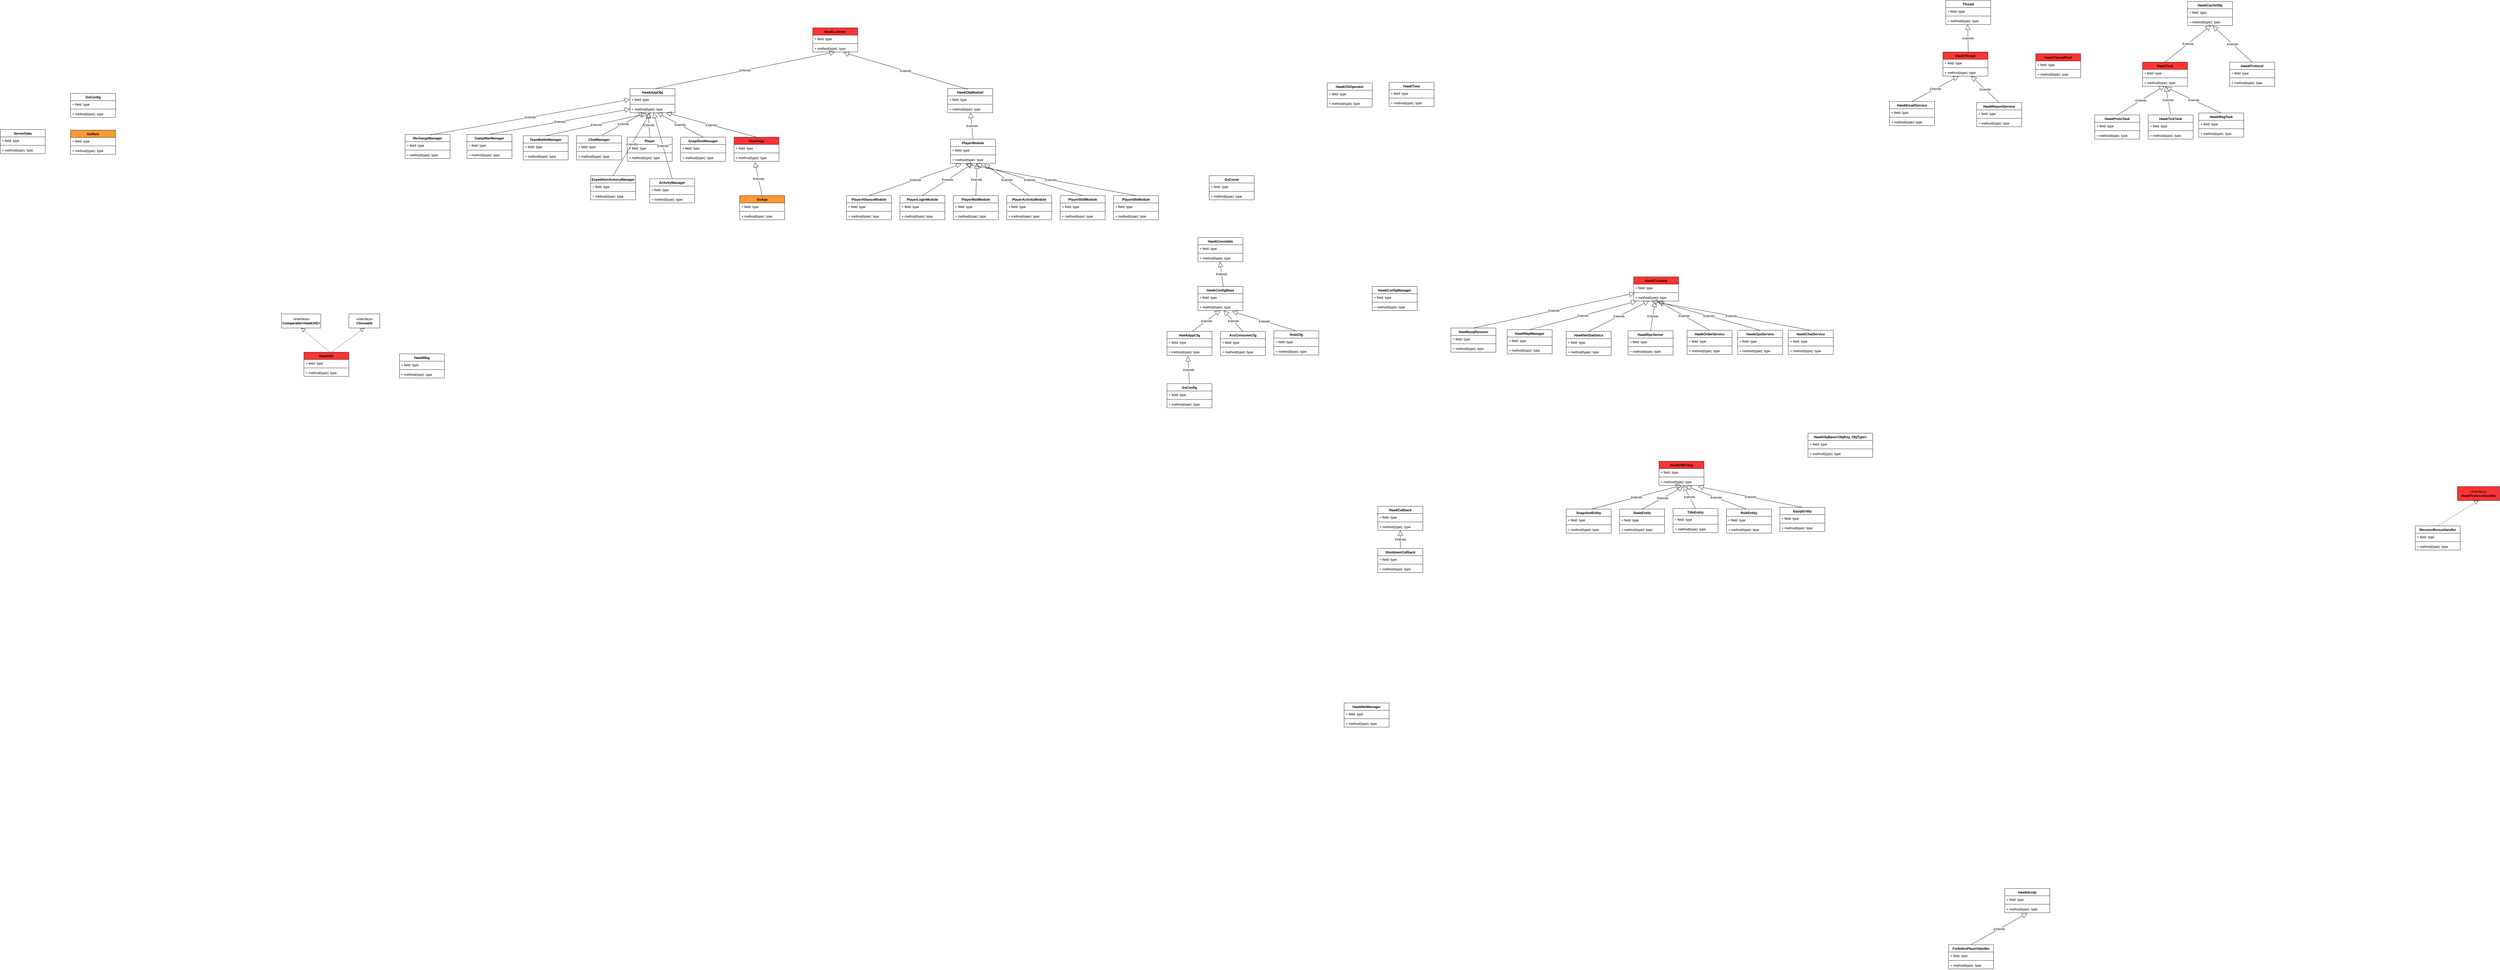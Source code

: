 <mxfile version="13.9.8" type="device"><diagram id="f_vaQzjVhgYvnu3SYnmf" name="qmgj"><mxGraphModel dx="1694" dy="846" grid="1" gridSize="10" guides="1" tooltips="1" connect="1" arrows="1" fold="1" page="1" pageScale="1" pageWidth="64000" pageHeight="64000" math="0" shadow="0"><root><mxCell id="0"/><mxCell id="1" parent="0"/><mxCell id="HVvjah2EXkChXrxlmP8f-1" value="HawkApp" style="swimlane;fontStyle=1;align=center;verticalAlign=top;childLayout=stackLayout;horizontal=1;startSize=26;horizontalStack=0;resizeParent=1;resizeParentMax=0;resizeLast=0;collapsible=1;marginBottom=0;fillColor=#FF3333;" parent="1" vertex="1"><mxGeometry x="2680" y="777" width="160" height="86" as="geometry"/></mxCell><mxCell id="HVvjah2EXkChXrxlmP8f-9" value="Extends" style="endArrow=block;endSize=16;endFill=0;html=1;" parent="HVvjah2EXkChXrxlmP8f-1" target="HVvjah2EXkChXrxlmP8f-8" edge="1"><mxGeometry width="160" relative="1" as="geometry"><mxPoint x="80" as="sourcePoint"/><mxPoint x="240" as="targetPoint"/></mxGeometry></mxCell><mxCell id="HVvjah2EXkChXrxlmP8f-2" value="+ field: type" style="text;strokeColor=none;fillColor=none;align=left;verticalAlign=top;spacingLeft=4;spacingRight=4;overflow=hidden;rotatable=0;points=[[0,0.5],[1,0.5]];portConstraint=eastwest;" parent="HVvjah2EXkChXrxlmP8f-1" vertex="1"><mxGeometry y="26" width="160" height="26" as="geometry"/></mxCell><mxCell id="HVvjah2EXkChXrxlmP8f-3" value="" style="line;strokeWidth=1;fillColor=none;align=left;verticalAlign=middle;spacingTop=-1;spacingLeft=3;spacingRight=3;rotatable=0;labelPosition=right;points=[];portConstraint=eastwest;" parent="HVvjah2EXkChXrxlmP8f-1" vertex="1"><mxGeometry y="52" width="160" height="8" as="geometry"/></mxCell><mxCell id="HVvjah2EXkChXrxlmP8f-4" value="+ method(type): type" style="text;strokeColor=none;fillColor=none;align=left;verticalAlign=top;spacingLeft=4;spacingRight=4;overflow=hidden;rotatable=0;points=[[0,0.5],[1,0.5]];portConstraint=eastwest;" parent="HVvjah2EXkChXrxlmP8f-1" vertex="1"><mxGeometry y="60" width="160" height="26" as="geometry"/></mxCell><mxCell id="HVvjah2EXkChXrxlmP8f-5" value="HawkAppObj" style="swimlane;fontStyle=1;align=center;verticalAlign=top;childLayout=stackLayout;horizontal=1;startSize=26;horizontalStack=0;resizeParent=1;resizeParentMax=0;resizeLast=0;collapsible=1;marginBottom=0;" parent="1" vertex="1"><mxGeometry x="2310" y="604" width="160" height="86" as="geometry"/></mxCell><mxCell id="HVvjah2EXkChXrxlmP8f-14" value="Extends" style="endArrow=block;endSize=16;endFill=0;html=1;entryX=0.494;entryY=1;entryDx=0;entryDy=0;entryPerimeter=0;" parent="HVvjah2EXkChXrxlmP8f-5" target="HVvjah2EXkChXrxlmP8f-13" edge="1"><mxGeometry width="160" relative="1" as="geometry"><mxPoint x="90" as="sourcePoint"/><mxPoint x="250" as="targetPoint"/></mxGeometry></mxCell><mxCell id="HVvjah2EXkChXrxlmP8f-6" value="+ field: type" style="text;strokeColor=none;fillColor=none;align=left;verticalAlign=top;spacingLeft=4;spacingRight=4;overflow=hidden;rotatable=0;points=[[0,0.5],[1,0.5]];portConstraint=eastwest;" parent="HVvjah2EXkChXrxlmP8f-5" vertex="1"><mxGeometry y="26" width="160" height="26" as="geometry"/></mxCell><mxCell id="HVvjah2EXkChXrxlmP8f-7" value="" style="line;strokeWidth=1;fillColor=none;align=left;verticalAlign=middle;spacingTop=-1;spacingLeft=3;spacingRight=3;rotatable=0;labelPosition=right;points=[];portConstraint=eastwest;" parent="HVvjah2EXkChXrxlmP8f-5" vertex="1"><mxGeometry y="52" width="160" height="8" as="geometry"/></mxCell><mxCell id="HVvjah2EXkChXrxlmP8f-8" value="+ method(type): type" style="text;strokeColor=none;fillColor=none;align=left;verticalAlign=top;spacingLeft=4;spacingRight=4;overflow=hidden;rotatable=0;points=[[0,0.5],[1,0.5]];portConstraint=eastwest;" parent="HVvjah2EXkChXrxlmP8f-5" vertex="1"><mxGeometry y="60" width="160" height="26" as="geometry"/></mxCell><mxCell id="HVvjah2EXkChXrxlmP8f-10" value="HawkListener" style="swimlane;fontStyle=1;align=center;verticalAlign=top;childLayout=stackLayout;horizontal=1;startSize=26;horizontalStack=0;resizeParent=1;resizeParentMax=0;resizeLast=0;collapsible=1;marginBottom=0;fillColor=#FF3333;" parent="1" vertex="1"><mxGeometry x="2960" y="388" width="160" height="86" as="geometry"/></mxCell><mxCell id="HVvjah2EXkChXrxlmP8f-11" value="+ field: type" style="text;strokeColor=none;fillColor=none;align=left;verticalAlign=top;spacingLeft=4;spacingRight=4;overflow=hidden;rotatable=0;points=[[0,0.5],[1,0.5]];portConstraint=eastwest;" parent="HVvjah2EXkChXrxlmP8f-10" vertex="1"><mxGeometry y="26" width="160" height="26" as="geometry"/></mxCell><mxCell id="HVvjah2EXkChXrxlmP8f-12" value="" style="line;strokeWidth=1;fillColor=none;align=left;verticalAlign=middle;spacingTop=-1;spacingLeft=3;spacingRight=3;rotatable=0;labelPosition=right;points=[];portConstraint=eastwest;" parent="HVvjah2EXkChXrxlmP8f-10" vertex="1"><mxGeometry y="52" width="160" height="8" as="geometry"/></mxCell><mxCell id="HVvjah2EXkChXrxlmP8f-13" value="+ method(type): type" style="text;strokeColor=none;fillColor=none;align=left;verticalAlign=top;spacingLeft=4;spacingRight=4;overflow=hidden;rotatable=0;points=[[0,0.5],[1,0.5]];portConstraint=eastwest;" parent="HVvjah2EXkChXrxlmP8f-10" vertex="1"><mxGeometry y="60" width="160" height="26" as="geometry"/></mxCell><mxCell id="HVvjah2EXkChXrxlmP8f-15" value="GsApp" style="swimlane;fontStyle=1;align=center;verticalAlign=top;childLayout=stackLayout;horizontal=1;startSize=26;horizontalStack=0;resizeParent=1;resizeParentMax=0;resizeLast=0;collapsible=1;marginBottom=0;fillColor=#FF9933;" parent="1" vertex="1"><mxGeometry x="2700" y="985" width="160" height="86" as="geometry"/></mxCell><mxCell id="HVvjah2EXkChXrxlmP8f-19" value="Extends" style="endArrow=block;endSize=16;endFill=0;html=1;entryX=0.463;entryY=1.115;entryDx=0;entryDy=0;entryPerimeter=0;" parent="HVvjah2EXkChXrxlmP8f-15" target="HVvjah2EXkChXrxlmP8f-4" edge="1"><mxGeometry width="160" relative="1" as="geometry"><mxPoint x="80" as="sourcePoint"/><mxPoint x="240" as="targetPoint"/></mxGeometry></mxCell><mxCell id="HVvjah2EXkChXrxlmP8f-16" value="+ field: type" style="text;strokeColor=none;fillColor=none;align=left;verticalAlign=top;spacingLeft=4;spacingRight=4;overflow=hidden;rotatable=0;points=[[0,0.5],[1,0.5]];portConstraint=eastwest;" parent="HVvjah2EXkChXrxlmP8f-15" vertex="1"><mxGeometry y="26" width="160" height="26" as="geometry"/></mxCell><mxCell id="HVvjah2EXkChXrxlmP8f-17" value="" style="line;strokeWidth=1;fillColor=none;align=left;verticalAlign=middle;spacingTop=-1;spacingLeft=3;spacingRight=3;rotatable=0;labelPosition=right;points=[];portConstraint=eastwest;" parent="HVvjah2EXkChXrxlmP8f-15" vertex="1"><mxGeometry y="52" width="160" height="8" as="geometry"/></mxCell><mxCell id="HVvjah2EXkChXrxlmP8f-18" value="+ method(type): type" style="text;strokeColor=none;fillColor=none;align=left;verticalAlign=top;spacingLeft=4;spacingRight=4;overflow=hidden;rotatable=0;points=[[0,0.5],[1,0.5]];portConstraint=eastwest;" parent="HVvjah2EXkChXrxlmP8f-15" vertex="1"><mxGeometry y="60" width="160" height="26" as="geometry"/></mxCell><mxCell id="HVvjah2EXkChXrxlmP8f-20" value="GsMain" style="swimlane;fontStyle=1;align=center;verticalAlign=top;childLayout=stackLayout;horizontal=1;startSize=26;horizontalStack=0;resizeParent=1;resizeParentMax=0;resizeLast=0;collapsible=1;marginBottom=0;fillColor=#FF9933;" parent="1" vertex="1"><mxGeometry x="320" y="752" width="160" height="86" as="geometry"/></mxCell><mxCell id="HVvjah2EXkChXrxlmP8f-21" value="+ field: type" style="text;strokeColor=none;fillColor=none;align=left;verticalAlign=top;spacingLeft=4;spacingRight=4;overflow=hidden;rotatable=0;points=[[0,0.5],[1,0.5]];portConstraint=eastwest;" parent="HVvjah2EXkChXrxlmP8f-20" vertex="1"><mxGeometry y="26" width="160" height="26" as="geometry"/></mxCell><mxCell id="HVvjah2EXkChXrxlmP8f-22" value="" style="line;strokeWidth=1;fillColor=none;align=left;verticalAlign=middle;spacingTop=-1;spacingLeft=3;spacingRight=3;rotatable=0;labelPosition=right;points=[];portConstraint=eastwest;" parent="HVvjah2EXkChXrxlmP8f-20" vertex="1"><mxGeometry y="52" width="160" height="8" as="geometry"/></mxCell><mxCell id="HVvjah2EXkChXrxlmP8f-23" value="+ method(type): type" style="text;strokeColor=none;fillColor=none;align=left;verticalAlign=top;spacingLeft=4;spacingRight=4;overflow=hidden;rotatable=0;points=[[0,0.5],[1,0.5]];portConstraint=eastwest;" parent="HVvjah2EXkChXrxlmP8f-20" vertex="1"><mxGeometry y="60" width="160" height="26" as="geometry"/></mxCell><mxCell id="HVvjah2EXkChXrxlmP8f-24" value="ServerData" style="swimlane;fontStyle=1;align=center;verticalAlign=top;childLayout=stackLayout;horizontal=1;startSize=26;horizontalStack=0;resizeParent=1;resizeParentMax=0;resizeLast=0;collapsible=1;marginBottom=0;fillColor=#FFFFFF;" parent="1" vertex="1"><mxGeometry x="70" y="750" width="160" height="86" as="geometry"/></mxCell><mxCell id="HVvjah2EXkChXrxlmP8f-25" value="+ field: type" style="text;strokeColor=none;fillColor=none;align=left;verticalAlign=top;spacingLeft=4;spacingRight=4;overflow=hidden;rotatable=0;points=[[0,0.5],[1,0.5]];portConstraint=eastwest;" parent="HVvjah2EXkChXrxlmP8f-24" vertex="1"><mxGeometry y="26" width="160" height="26" as="geometry"/></mxCell><mxCell id="HVvjah2EXkChXrxlmP8f-26" value="" style="line;strokeWidth=1;fillColor=none;align=left;verticalAlign=middle;spacingTop=-1;spacingLeft=3;spacingRight=3;rotatable=0;labelPosition=right;points=[];portConstraint=eastwest;" parent="HVvjah2EXkChXrxlmP8f-24" vertex="1"><mxGeometry y="52" width="160" height="8" as="geometry"/></mxCell><mxCell id="HVvjah2EXkChXrxlmP8f-27" value="+ method(type): type" style="text;strokeColor=none;fillColor=none;align=left;verticalAlign=top;spacingLeft=4;spacingRight=4;overflow=hidden;rotatable=0;points=[[0,0.5],[1,0.5]];portConstraint=eastwest;" parent="HVvjah2EXkChXrxlmP8f-24" vertex="1"><mxGeometry y="60" width="160" height="26" as="geometry"/></mxCell><mxCell id="HVvjah2EXkChXrxlmP8f-28" value="GsConfig" style="swimlane;fontStyle=1;align=center;verticalAlign=top;childLayout=stackLayout;horizontal=1;startSize=26;horizontalStack=0;resizeParent=1;resizeParentMax=0;resizeLast=0;collapsible=1;marginBottom=0;fillColor=#FFFFFF;" parent="1" vertex="1"><mxGeometry x="4220" y="1654" width="160" height="86" as="geometry"/></mxCell><mxCell id="HVvjah2EXkChXrxlmP8f-29" value="+ field: type" style="text;strokeColor=none;fillColor=none;align=left;verticalAlign=top;spacingLeft=4;spacingRight=4;overflow=hidden;rotatable=0;points=[[0,0.5],[1,0.5]];portConstraint=eastwest;" parent="HVvjah2EXkChXrxlmP8f-28" vertex="1"><mxGeometry y="26" width="160" height="26" as="geometry"/></mxCell><mxCell id="HVvjah2EXkChXrxlmP8f-30" value="" style="line;strokeWidth=1;fillColor=none;align=left;verticalAlign=middle;spacingTop=-1;spacingLeft=3;spacingRight=3;rotatable=0;labelPosition=right;points=[];portConstraint=eastwest;" parent="HVvjah2EXkChXrxlmP8f-28" vertex="1"><mxGeometry y="52" width="160" height="8" as="geometry"/></mxCell><mxCell id="HVvjah2EXkChXrxlmP8f-31" value="+ method(type): type" style="text;strokeColor=none;fillColor=none;align=left;verticalAlign=top;spacingLeft=4;spacingRight=4;overflow=hidden;rotatable=0;points=[[0,0.5],[1,0.5]];portConstraint=eastwest;" parent="HVvjah2EXkChXrxlmP8f-28" vertex="1"><mxGeometry y="60" width="160" height="26" as="geometry"/></mxCell><mxCell id="HVvjah2EXkChXrxlmP8f-32" value="HawkAppCfg" style="swimlane;fontStyle=1;align=center;verticalAlign=top;childLayout=stackLayout;horizontal=1;startSize=26;horizontalStack=0;resizeParent=1;resizeParentMax=0;resizeLast=0;collapsible=1;marginBottom=0;fillColor=#FFFFFF;" parent="1" vertex="1"><mxGeometry x="4220" y="1468" width="160" height="86" as="geometry"/></mxCell><mxCell id="HVvjah2EXkChXrxlmP8f-41" value="Extends" style="endArrow=block;endSize=16;endFill=0;html=1;entryX=0.5;entryY=0.962;entryDx=0;entryDy=0;entryPerimeter=0;" parent="HVvjah2EXkChXrxlmP8f-32" target="HVvjah2EXkChXrxlmP8f-40" edge="1"><mxGeometry width="160" relative="1" as="geometry"><mxPoint x="90" as="sourcePoint"/><mxPoint x="250" as="targetPoint"/></mxGeometry></mxCell><mxCell id="HVvjah2EXkChXrxlmP8f-33" value="+ field: type" style="text;strokeColor=none;fillColor=none;align=left;verticalAlign=top;spacingLeft=4;spacingRight=4;overflow=hidden;rotatable=0;points=[[0,0.5],[1,0.5]];portConstraint=eastwest;" parent="HVvjah2EXkChXrxlmP8f-32" vertex="1"><mxGeometry y="26" width="160" height="26" as="geometry"/></mxCell><mxCell id="HVvjah2EXkChXrxlmP8f-34" value="" style="line;strokeWidth=1;fillColor=none;align=left;verticalAlign=middle;spacingTop=-1;spacingLeft=3;spacingRight=3;rotatable=0;labelPosition=right;points=[];portConstraint=eastwest;" parent="HVvjah2EXkChXrxlmP8f-32" vertex="1"><mxGeometry y="52" width="160" height="8" as="geometry"/></mxCell><mxCell id="HVvjah2EXkChXrxlmP8f-35" value="+ method(type): type" style="text;strokeColor=none;fillColor=none;align=left;verticalAlign=top;spacingLeft=4;spacingRight=4;overflow=hidden;rotatable=0;points=[[0,0.5],[1,0.5]];portConstraint=eastwest;" parent="HVvjah2EXkChXrxlmP8f-32" vertex="1"><mxGeometry y="60" width="160" height="26" as="geometry"/></mxCell><mxCell id="HVvjah2EXkChXrxlmP8f-36" value="Extends" style="endArrow=block;endSize=16;endFill=0;html=1;entryX=0.463;entryY=1.077;entryDx=0;entryDy=0;entryPerimeter=0;exitX=0.5;exitY=0;exitDx=0;exitDy=0;" parent="1" source="HVvjah2EXkChXrxlmP8f-28" target="HVvjah2EXkChXrxlmP8f-35" edge="1"><mxGeometry width="160" relative="1" as="geometry"><mxPoint x="4300" y="1638" as="sourcePoint"/><mxPoint x="4460" y="1638" as="targetPoint"/></mxGeometry></mxCell><mxCell id="HVvjah2EXkChXrxlmP8f-37" value="HawkConfigBase" style="swimlane;fontStyle=1;align=center;verticalAlign=top;childLayout=stackLayout;horizontal=1;startSize=26;horizontalStack=0;resizeParent=1;resizeParentMax=0;resizeLast=0;collapsible=1;marginBottom=0;fillColor=#FFFFFF;" parent="1" vertex="1"><mxGeometry x="4330" y="1308" width="160" height="86" as="geometry"/></mxCell><mxCell id="HVvjah2EXkChXrxlmP8f-46" value="Extends" style="endArrow=block;endSize=16;endFill=0;html=1;entryX=0.488;entryY=1;entryDx=0;entryDy=0;entryPerimeter=0;" parent="HVvjah2EXkChXrxlmP8f-37" target="HVvjah2EXkChXrxlmP8f-45" edge="1"><mxGeometry width="160" relative="1" as="geometry"><mxPoint x="90" as="sourcePoint"/><mxPoint x="250" as="targetPoint"/></mxGeometry></mxCell><mxCell id="HVvjah2EXkChXrxlmP8f-38" value="+ field: type" style="text;strokeColor=none;fillColor=none;align=left;verticalAlign=top;spacingLeft=4;spacingRight=4;overflow=hidden;rotatable=0;points=[[0,0.5],[1,0.5]];portConstraint=eastwest;" parent="HVvjah2EXkChXrxlmP8f-37" vertex="1"><mxGeometry y="26" width="160" height="26" as="geometry"/></mxCell><mxCell id="HVvjah2EXkChXrxlmP8f-39" value="" style="line;strokeWidth=1;fillColor=none;align=left;verticalAlign=middle;spacingTop=-1;spacingLeft=3;spacingRight=3;rotatable=0;labelPosition=right;points=[];portConstraint=eastwest;" parent="HVvjah2EXkChXrxlmP8f-37" vertex="1"><mxGeometry y="52" width="160" height="8" as="geometry"/></mxCell><mxCell id="HVvjah2EXkChXrxlmP8f-40" value="+ method(type): type" style="text;strokeColor=none;fillColor=none;align=left;verticalAlign=top;spacingLeft=4;spacingRight=4;overflow=hidden;rotatable=0;points=[[0,0.5],[1,0.5]];portConstraint=eastwest;" parent="HVvjah2EXkChXrxlmP8f-37" vertex="1"><mxGeometry y="60" width="160" height="26" as="geometry"/></mxCell><mxCell id="HVvjah2EXkChXrxlmP8f-42" value="HawkConstable" style="swimlane;fontStyle=1;align=center;verticalAlign=top;childLayout=stackLayout;horizontal=1;startSize=26;horizontalStack=0;resizeParent=1;resizeParentMax=0;resizeLast=0;collapsible=1;marginBottom=0;fillColor=#FFFFFF;" parent="1" vertex="1"><mxGeometry x="4330" y="1134" width="160" height="86" as="geometry"/></mxCell><mxCell id="HVvjah2EXkChXrxlmP8f-43" value="+ field: type" style="text;strokeColor=none;fillColor=none;align=left;verticalAlign=top;spacingLeft=4;spacingRight=4;overflow=hidden;rotatable=0;points=[[0,0.5],[1,0.5]];portConstraint=eastwest;" parent="HVvjah2EXkChXrxlmP8f-42" vertex="1"><mxGeometry y="26" width="160" height="26" as="geometry"/></mxCell><mxCell id="HVvjah2EXkChXrxlmP8f-44" value="" style="line;strokeWidth=1;fillColor=none;align=left;verticalAlign=middle;spacingTop=-1;spacingLeft=3;spacingRight=3;rotatable=0;labelPosition=right;points=[];portConstraint=eastwest;" parent="HVvjah2EXkChXrxlmP8f-42" vertex="1"><mxGeometry y="52" width="160" height="8" as="geometry"/></mxCell><mxCell id="HVvjah2EXkChXrxlmP8f-45" value="+ method(type): type" style="text;strokeColor=none;fillColor=none;align=left;verticalAlign=top;spacingLeft=4;spacingRight=4;overflow=hidden;rotatable=0;points=[[0,0.5],[1,0.5]];portConstraint=eastwest;" parent="HVvjah2EXkChXrxlmP8f-42" vertex="1"><mxGeometry y="60" width="160" height="26" as="geometry"/></mxCell><mxCell id="HVvjah2EXkChXrxlmP8f-47" value="HawkOSOperator" style="swimlane;fontStyle=1;align=center;verticalAlign=top;childLayout=stackLayout;horizontal=1;startSize=26;horizontalStack=0;resizeParent=1;resizeParentMax=0;resizeLast=0;collapsible=1;marginBottom=0;fillColor=#FFFFFF;" parent="1" vertex="1"><mxGeometry x="4790" y="584" width="160" height="86" as="geometry"/></mxCell><mxCell id="HVvjah2EXkChXrxlmP8f-48" value="+ field: type" style="text;strokeColor=none;fillColor=none;align=left;verticalAlign=top;spacingLeft=4;spacingRight=4;overflow=hidden;rotatable=0;points=[[0,0.5],[1,0.5]];portConstraint=eastwest;" parent="HVvjah2EXkChXrxlmP8f-47" vertex="1"><mxGeometry y="26" width="160" height="26" as="geometry"/></mxCell><mxCell id="HVvjah2EXkChXrxlmP8f-49" value="" style="line;strokeWidth=1;fillColor=none;align=left;verticalAlign=middle;spacingTop=-1;spacingLeft=3;spacingRight=3;rotatable=0;labelPosition=right;points=[];portConstraint=eastwest;" parent="HVvjah2EXkChXrxlmP8f-47" vertex="1"><mxGeometry y="52" width="160" height="8" as="geometry"/></mxCell><mxCell id="HVvjah2EXkChXrxlmP8f-50" value="+ method(type): type" style="text;strokeColor=none;fillColor=none;align=left;verticalAlign=top;spacingLeft=4;spacingRight=4;overflow=hidden;rotatable=0;points=[[0,0.5],[1,0.5]];portConstraint=eastwest;" parent="HVvjah2EXkChXrxlmP8f-47" vertex="1"><mxGeometry y="60" width="160" height="26" as="geometry"/></mxCell><mxCell id="HVvjah2EXkChXrxlmP8f-51" value="HawkTime" style="swimlane;fontStyle=1;align=center;verticalAlign=top;childLayout=stackLayout;horizontal=1;startSize=26;horizontalStack=0;resizeParent=1;resizeParentMax=0;resizeLast=0;collapsible=1;marginBottom=0;fillColor=#FFFFFF;" parent="1" vertex="1"><mxGeometry x="5010" y="582" width="160" height="86" as="geometry"/></mxCell><mxCell id="HVvjah2EXkChXrxlmP8f-52" value="+ field: type" style="text;strokeColor=none;fillColor=none;align=left;verticalAlign=top;spacingLeft=4;spacingRight=4;overflow=hidden;rotatable=0;points=[[0,0.5],[1,0.5]];portConstraint=eastwest;" parent="HVvjah2EXkChXrxlmP8f-51" vertex="1"><mxGeometry y="26" width="160" height="26" as="geometry"/></mxCell><mxCell id="HVvjah2EXkChXrxlmP8f-53" value="" style="line;strokeWidth=1;fillColor=none;align=left;verticalAlign=middle;spacingTop=-1;spacingLeft=3;spacingRight=3;rotatable=0;labelPosition=right;points=[];portConstraint=eastwest;" parent="HVvjah2EXkChXrxlmP8f-51" vertex="1"><mxGeometry y="52" width="160" height="8" as="geometry"/></mxCell><mxCell id="HVvjah2EXkChXrxlmP8f-54" value="+ method(type): type" style="text;strokeColor=none;fillColor=none;align=left;verticalAlign=top;spacingLeft=4;spacingRight=4;overflow=hidden;rotatable=0;points=[[0,0.5],[1,0.5]];portConstraint=eastwest;" parent="HVvjah2EXkChXrxlmP8f-51" vertex="1"><mxGeometry y="60" width="160" height="26" as="geometry"/></mxCell><mxCell id="HVvjah2EXkChXrxlmP8f-55" value="HawkNetStatistics" style="swimlane;fontStyle=1;align=center;verticalAlign=top;childLayout=stackLayout;horizontal=1;startSize=26;horizontalStack=0;resizeParent=1;resizeParentMax=0;resizeLast=0;collapsible=1;marginBottom=0;fillColor=#FFFFFF;" parent="1" vertex="1"><mxGeometry x="5640" y="1468" width="160" height="86" as="geometry"/></mxCell><mxCell id="HVvjah2EXkChXrxlmP8f-56" value="+ field: type" style="text;strokeColor=none;fillColor=none;align=left;verticalAlign=top;spacingLeft=4;spacingRight=4;overflow=hidden;rotatable=0;points=[[0,0.5],[1,0.5]];portConstraint=eastwest;" parent="HVvjah2EXkChXrxlmP8f-55" vertex="1"><mxGeometry y="26" width="160" height="26" as="geometry"/></mxCell><mxCell id="HVvjah2EXkChXrxlmP8f-57" value="" style="line;strokeWidth=1;fillColor=none;align=left;verticalAlign=middle;spacingTop=-1;spacingLeft=3;spacingRight=3;rotatable=0;labelPosition=right;points=[];portConstraint=eastwest;" parent="HVvjah2EXkChXrxlmP8f-55" vertex="1"><mxGeometry y="52" width="160" height="8" as="geometry"/></mxCell><mxCell id="HVvjah2EXkChXrxlmP8f-58" value="+ method(type): type" style="text;strokeColor=none;fillColor=none;align=left;verticalAlign=top;spacingLeft=4;spacingRight=4;overflow=hidden;rotatable=0;points=[[0,0.5],[1,0.5]];portConstraint=eastwest;" parent="HVvjah2EXkChXrxlmP8f-55" vertex="1"><mxGeometry y="60" width="160" height="26" as="geometry"/></mxCell><mxCell id="HVvjah2EXkChXrxlmP8f-59" value="HawkTickable" style="swimlane;fontStyle=1;align=center;verticalAlign=top;childLayout=stackLayout;horizontal=1;startSize=26;horizontalStack=0;resizeParent=1;resizeParentMax=0;resizeLast=0;collapsible=1;marginBottom=0;fillColor=#FF3333;" parent="1" vertex="1"><mxGeometry x="5880" y="1274" width="160" height="86" as="geometry"/></mxCell><mxCell id="HVvjah2EXkChXrxlmP8f-60" value="+ field: type" style="text;strokeColor=none;fillColor=none;align=left;verticalAlign=top;spacingLeft=4;spacingRight=4;overflow=hidden;rotatable=0;points=[[0,0.5],[1,0.5]];portConstraint=eastwest;" parent="HVvjah2EXkChXrxlmP8f-59" vertex="1"><mxGeometry y="26" width="160" height="26" as="geometry"/></mxCell><mxCell id="HVvjah2EXkChXrxlmP8f-61" value="" style="line;strokeWidth=1;fillColor=none;align=left;verticalAlign=middle;spacingTop=-1;spacingLeft=3;spacingRight=3;rotatable=0;labelPosition=right;points=[];portConstraint=eastwest;" parent="HVvjah2EXkChXrxlmP8f-59" vertex="1"><mxGeometry y="52" width="160" height="8" as="geometry"/></mxCell><mxCell id="HVvjah2EXkChXrxlmP8f-62" value="+ method(type): type" style="text;strokeColor=none;fillColor=none;align=left;verticalAlign=top;spacingLeft=4;spacingRight=4;overflow=hidden;rotatable=0;points=[[0,0.5],[1,0.5]];portConstraint=eastwest;" parent="HVvjah2EXkChXrxlmP8f-59" vertex="1"><mxGeometry y="60" width="160" height="26" as="geometry"/></mxCell><mxCell id="HVvjah2EXkChXrxlmP8f-63" value="Extends" style="endArrow=block;endSize=16;endFill=0;html=1;exitX=0.5;exitY=0;exitDx=0;exitDy=0;" parent="1" source="HVvjah2EXkChXrxlmP8f-55" target="HVvjah2EXkChXrxlmP8f-62" edge="1"><mxGeometry width="160" relative="1" as="geometry"><mxPoint x="5910" y="1458" as="sourcePoint"/><mxPoint x="6070" y="1458" as="targetPoint"/></mxGeometry></mxCell><mxCell id="HVvjah2EXkChXrxlmP8f-64" value="HawkRpcServer" style="swimlane;fontStyle=1;align=center;verticalAlign=top;childLayout=stackLayout;horizontal=1;startSize=26;horizontalStack=0;resizeParent=1;resizeParentMax=0;resizeLast=0;collapsible=1;marginBottom=0;fillColor=#FFFFFF;" parent="1" vertex="1"><mxGeometry x="5860" y="1466" width="160" height="86" as="geometry"/></mxCell><mxCell id="HVvjah2EXkChXrxlmP8f-65" value="+ field: type" style="text;strokeColor=none;fillColor=none;align=left;verticalAlign=top;spacingLeft=4;spacingRight=4;overflow=hidden;rotatable=0;points=[[0,0.5],[1,0.5]];portConstraint=eastwest;" parent="HVvjah2EXkChXrxlmP8f-64" vertex="1"><mxGeometry y="26" width="160" height="26" as="geometry"/></mxCell><mxCell id="HVvjah2EXkChXrxlmP8f-66" value="" style="line;strokeWidth=1;fillColor=none;align=left;verticalAlign=middle;spacingTop=-1;spacingLeft=3;spacingRight=3;rotatable=0;labelPosition=right;points=[];portConstraint=eastwest;" parent="HVvjah2EXkChXrxlmP8f-64" vertex="1"><mxGeometry y="52" width="160" height="8" as="geometry"/></mxCell><mxCell id="HVvjah2EXkChXrxlmP8f-67" value="+ method(type): type" style="text;strokeColor=none;fillColor=none;align=left;verticalAlign=top;spacingLeft=4;spacingRight=4;overflow=hidden;rotatable=0;points=[[0,0.5],[1,0.5]];portConstraint=eastwest;" parent="HVvjah2EXkChXrxlmP8f-64" vertex="1"><mxGeometry y="60" width="160" height="26" as="geometry"/></mxCell><mxCell id="HVvjah2EXkChXrxlmP8f-68" value="HawkOrderService" style="swimlane;fontStyle=1;align=center;verticalAlign=top;childLayout=stackLayout;horizontal=1;startSize=26;horizontalStack=0;resizeParent=1;resizeParentMax=0;resizeLast=0;collapsible=1;marginBottom=0;fillColor=#FFFFFF;" parent="1" vertex="1"><mxGeometry x="6070" y="1464" width="160" height="86" as="geometry"/></mxCell><mxCell id="HVvjah2EXkChXrxlmP8f-69" value="+ field: type" style="text;strokeColor=none;fillColor=none;align=left;verticalAlign=top;spacingLeft=4;spacingRight=4;overflow=hidden;rotatable=0;points=[[0,0.5],[1,0.5]];portConstraint=eastwest;" parent="HVvjah2EXkChXrxlmP8f-68" vertex="1"><mxGeometry y="26" width="160" height="26" as="geometry"/></mxCell><mxCell id="HVvjah2EXkChXrxlmP8f-70" value="" style="line;strokeWidth=1;fillColor=none;align=left;verticalAlign=middle;spacingTop=-1;spacingLeft=3;spacingRight=3;rotatable=0;labelPosition=right;points=[];portConstraint=eastwest;" parent="HVvjah2EXkChXrxlmP8f-68" vertex="1"><mxGeometry y="52" width="160" height="8" as="geometry"/></mxCell><mxCell id="HVvjah2EXkChXrxlmP8f-71" value="+ method(type): type" style="text;strokeColor=none;fillColor=none;align=left;verticalAlign=top;spacingLeft=4;spacingRight=4;overflow=hidden;rotatable=0;points=[[0,0.5],[1,0.5]];portConstraint=eastwest;" parent="HVvjah2EXkChXrxlmP8f-68" vertex="1"><mxGeometry y="60" width="160" height="26" as="geometry"/></mxCell><mxCell id="HVvjah2EXkChXrxlmP8f-72" value="Extends" style="endArrow=block;endSize=16;endFill=0;html=1;entryX=0.475;entryY=1.077;entryDx=0;entryDy=0;entryPerimeter=0;exitX=0.5;exitY=0;exitDx=0;exitDy=0;" parent="1" source="HVvjah2EXkChXrxlmP8f-64" target="HVvjah2EXkChXrxlmP8f-62" edge="1"><mxGeometry width="160" relative="1" as="geometry"><mxPoint x="5940" y="1438" as="sourcePoint"/><mxPoint x="6100" y="1438" as="targetPoint"/></mxGeometry></mxCell><mxCell id="HVvjah2EXkChXrxlmP8f-73" value="Extends" style="endArrow=block;endSize=16;endFill=0;html=1;exitX=0.5;exitY=0;exitDx=0;exitDy=0;entryX=0.556;entryY=1.077;entryDx=0;entryDy=0;entryPerimeter=0;" parent="1" source="HVvjah2EXkChXrxlmP8f-68" target="HVvjah2EXkChXrxlmP8f-62" edge="1"><mxGeometry width="160" relative="1" as="geometry"><mxPoint x="6100" y="1418" as="sourcePoint"/><mxPoint x="6260" y="1418" as="targetPoint"/></mxGeometry></mxCell><mxCell id="HVvjah2EXkChXrxlmP8f-74" value="HawkThread" style="swimlane;fontStyle=1;align=center;verticalAlign=top;childLayout=stackLayout;horizontal=1;startSize=26;horizontalStack=0;resizeParent=1;resizeParentMax=0;resizeLast=0;collapsible=1;marginBottom=0;fillColor=#FF3333;" parent="1" vertex="1"><mxGeometry x="6980" y="474" width="160" height="86" as="geometry"/></mxCell><mxCell id="HVvjah2EXkChXrxlmP8f-82" value="Extends" style="endArrow=block;endSize=16;endFill=0;html=1;entryX=0.488;entryY=1;entryDx=0;entryDy=0;entryPerimeter=0;" parent="HVvjah2EXkChXrxlmP8f-74" target="HVvjah2EXkChXrxlmP8f-81" edge="1"><mxGeometry width="160" relative="1" as="geometry"><mxPoint x="90" as="sourcePoint"/><mxPoint x="250" as="targetPoint"/></mxGeometry></mxCell><mxCell id="HVvjah2EXkChXrxlmP8f-75" value="+ field: type" style="text;strokeColor=none;fillColor=none;align=left;verticalAlign=top;spacingLeft=4;spacingRight=4;overflow=hidden;rotatable=0;points=[[0,0.5],[1,0.5]];portConstraint=eastwest;" parent="HVvjah2EXkChXrxlmP8f-74" vertex="1"><mxGeometry y="26" width="160" height="26" as="geometry"/></mxCell><mxCell id="HVvjah2EXkChXrxlmP8f-76" value="" style="line;strokeWidth=1;fillColor=none;align=left;verticalAlign=middle;spacingTop=-1;spacingLeft=3;spacingRight=3;rotatable=0;labelPosition=right;points=[];portConstraint=eastwest;" parent="HVvjah2EXkChXrxlmP8f-74" vertex="1"><mxGeometry y="52" width="160" height="8" as="geometry"/></mxCell><mxCell id="HVvjah2EXkChXrxlmP8f-77" value="+ method(type): type" style="text;strokeColor=none;fillColor=none;align=left;verticalAlign=top;spacingLeft=4;spacingRight=4;overflow=hidden;rotatable=0;points=[[0,0.5],[1,0.5]];portConstraint=eastwest;" parent="HVvjah2EXkChXrxlmP8f-74" vertex="1"><mxGeometry y="60" width="160" height="26" as="geometry"/></mxCell><mxCell id="HVvjah2EXkChXrxlmP8f-78" value="Thread" style="swimlane;fontStyle=1;align=center;verticalAlign=top;childLayout=stackLayout;horizontal=1;startSize=26;horizontalStack=0;resizeParent=1;resizeParentMax=0;resizeLast=0;collapsible=1;marginBottom=0;fillColor=#FFFFFF;" parent="1" vertex="1"><mxGeometry x="6990" y="290" width="160" height="86" as="geometry"/></mxCell><mxCell id="HVvjah2EXkChXrxlmP8f-79" value="+ field: type" style="text;strokeColor=none;fillColor=none;align=left;verticalAlign=top;spacingLeft=4;spacingRight=4;overflow=hidden;rotatable=0;points=[[0,0.5],[1,0.5]];portConstraint=eastwest;" parent="HVvjah2EXkChXrxlmP8f-78" vertex="1"><mxGeometry y="26" width="160" height="26" as="geometry"/></mxCell><mxCell id="HVvjah2EXkChXrxlmP8f-80" value="" style="line;strokeWidth=1;fillColor=none;align=left;verticalAlign=middle;spacingTop=-1;spacingLeft=3;spacingRight=3;rotatable=0;labelPosition=right;points=[];portConstraint=eastwest;" parent="HVvjah2EXkChXrxlmP8f-78" vertex="1"><mxGeometry y="52" width="160" height="8" as="geometry"/></mxCell><mxCell id="HVvjah2EXkChXrxlmP8f-81" value="+ method(type): type" style="text;strokeColor=none;fillColor=none;align=left;verticalAlign=top;spacingLeft=4;spacingRight=4;overflow=hidden;rotatable=0;points=[[0,0.5],[1,0.5]];portConstraint=eastwest;" parent="HVvjah2EXkChXrxlmP8f-78" vertex="1"><mxGeometry y="60" width="160" height="26" as="geometry"/></mxCell><mxCell id="HVvjah2EXkChXrxlmP8f-83" value="HawkEmailService" style="swimlane;fontStyle=1;align=center;verticalAlign=top;childLayout=stackLayout;horizontal=1;startSize=26;horizontalStack=0;resizeParent=1;resizeParentMax=0;resizeLast=0;collapsible=1;marginBottom=0;fillColor=#FFFFFF;" parent="1" vertex="1"><mxGeometry x="6790" y="650" width="160" height="86" as="geometry"/></mxCell><mxCell id="HVvjah2EXkChXrxlmP8f-84" value="+ field: type" style="text;strokeColor=none;fillColor=none;align=left;verticalAlign=top;spacingLeft=4;spacingRight=4;overflow=hidden;rotatable=0;points=[[0,0.5],[1,0.5]];portConstraint=eastwest;" parent="HVvjah2EXkChXrxlmP8f-83" vertex="1"><mxGeometry y="26" width="160" height="26" as="geometry"/></mxCell><mxCell id="HVvjah2EXkChXrxlmP8f-85" value="" style="line;strokeWidth=1;fillColor=none;align=left;verticalAlign=middle;spacingTop=-1;spacingLeft=3;spacingRight=3;rotatable=0;labelPosition=right;points=[];portConstraint=eastwest;" parent="HVvjah2EXkChXrxlmP8f-83" vertex="1"><mxGeometry y="52" width="160" height="8" as="geometry"/></mxCell><mxCell id="HVvjah2EXkChXrxlmP8f-86" value="+ method(type): type" style="text;strokeColor=none;fillColor=none;align=left;verticalAlign=top;spacingLeft=4;spacingRight=4;overflow=hidden;rotatable=0;points=[[0,0.5],[1,0.5]];portConstraint=eastwest;" parent="HVvjah2EXkChXrxlmP8f-83" vertex="1"><mxGeometry y="60" width="160" height="26" as="geometry"/></mxCell><mxCell id="HVvjah2EXkChXrxlmP8f-87" value="Extends" style="endArrow=block;endSize=16;endFill=0;html=1;exitX=0.5;exitY=0;exitDx=0;exitDy=0;" parent="1" source="HVvjah2EXkChXrxlmP8f-83" target="HVvjah2EXkChXrxlmP8f-77" edge="1"><mxGeometry width="160" relative="1" as="geometry"><mxPoint x="6890" y="654" as="sourcePoint"/><mxPoint x="7050" y="654" as="targetPoint"/></mxGeometry></mxCell><mxCell id="HVvjah2EXkChXrxlmP8f-88" value="HawkReportService" style="swimlane;fontStyle=1;align=center;verticalAlign=top;childLayout=stackLayout;horizontal=1;startSize=26;horizontalStack=0;resizeParent=1;resizeParentMax=0;resizeLast=0;collapsible=1;marginBottom=0;fillColor=#FFFFFF;" parent="1" vertex="1"><mxGeometry x="7100" y="654" width="160" height="86" as="geometry"/></mxCell><mxCell id="HVvjah2EXkChXrxlmP8f-92" value="Extends" style="endArrow=block;endSize=16;endFill=0;html=1;entryX=0.631;entryY=1;entryDx=0;entryDy=0;entryPerimeter=0;" parent="HVvjah2EXkChXrxlmP8f-88" target="HVvjah2EXkChXrxlmP8f-77" edge="1"><mxGeometry width="160" relative="1" as="geometry"><mxPoint x="80" as="sourcePoint"/><mxPoint x="240" as="targetPoint"/></mxGeometry></mxCell><mxCell id="HVvjah2EXkChXrxlmP8f-89" value="+ field: type" style="text;strokeColor=none;fillColor=none;align=left;verticalAlign=top;spacingLeft=4;spacingRight=4;overflow=hidden;rotatable=0;points=[[0,0.5],[1,0.5]];portConstraint=eastwest;" parent="HVvjah2EXkChXrxlmP8f-88" vertex="1"><mxGeometry y="26" width="160" height="26" as="geometry"/></mxCell><mxCell id="HVvjah2EXkChXrxlmP8f-90" value="" style="line;strokeWidth=1;fillColor=none;align=left;verticalAlign=middle;spacingTop=-1;spacingLeft=3;spacingRight=3;rotatable=0;labelPosition=right;points=[];portConstraint=eastwest;" parent="HVvjah2EXkChXrxlmP8f-88" vertex="1"><mxGeometry y="52" width="160" height="8" as="geometry"/></mxCell><mxCell id="HVvjah2EXkChXrxlmP8f-91" value="+ method(type): type" style="text;strokeColor=none;fillColor=none;align=left;verticalAlign=top;spacingLeft=4;spacingRight=4;overflow=hidden;rotatable=0;points=[[0,0.5],[1,0.5]];portConstraint=eastwest;" parent="HVvjah2EXkChXrxlmP8f-88" vertex="1"><mxGeometry y="60" width="160" height="26" as="geometry"/></mxCell><mxCell id="HVvjah2EXkChXrxlmP8f-93" value="HawkObjModuel" style="swimlane;fontStyle=1;align=center;verticalAlign=top;childLayout=stackLayout;horizontal=1;startSize=26;horizontalStack=0;resizeParent=1;resizeParentMax=0;resizeLast=0;collapsible=1;marginBottom=0;fillColor=#FFFFFF;" parent="1" vertex="1"><mxGeometry x="3440" y="604" width="160" height="86" as="geometry"/></mxCell><mxCell id="HVvjah2EXkChXrxlmP8f-97" value="Extends" style="endArrow=block;endSize=16;endFill=0;html=1;entryX=0.688;entryY=1.077;entryDx=0;entryDy=0;entryPerimeter=0;" parent="HVvjah2EXkChXrxlmP8f-93" target="HVvjah2EXkChXrxlmP8f-13" edge="1"><mxGeometry width="160" relative="1" as="geometry"><mxPoint x="70" y="2" as="sourcePoint"/><mxPoint x="230" y="2" as="targetPoint"/></mxGeometry></mxCell><mxCell id="HVvjah2EXkChXrxlmP8f-94" value="+ field: type" style="text;strokeColor=none;fillColor=none;align=left;verticalAlign=top;spacingLeft=4;spacingRight=4;overflow=hidden;rotatable=0;points=[[0,0.5],[1,0.5]];portConstraint=eastwest;" parent="HVvjah2EXkChXrxlmP8f-93" vertex="1"><mxGeometry y="26" width="160" height="26" as="geometry"/></mxCell><mxCell id="HVvjah2EXkChXrxlmP8f-95" value="" style="line;strokeWidth=1;fillColor=none;align=left;verticalAlign=middle;spacingTop=-1;spacingLeft=3;spacingRight=3;rotatable=0;labelPosition=right;points=[];portConstraint=eastwest;" parent="HVvjah2EXkChXrxlmP8f-93" vertex="1"><mxGeometry y="52" width="160" height="8" as="geometry"/></mxCell><mxCell id="HVvjah2EXkChXrxlmP8f-96" value="+ method(type): type" style="text;strokeColor=none;fillColor=none;align=left;verticalAlign=top;spacingLeft=4;spacingRight=4;overflow=hidden;rotatable=0;points=[[0,0.5],[1,0.5]];portConstraint=eastwest;" parent="HVvjah2EXkChXrxlmP8f-93" vertex="1"><mxGeometry y="60" width="160" height="26" as="geometry"/></mxCell><mxCell id="HVvjah2EXkChXrxlmP8f-98" value="PlayerModule" style="swimlane;fontStyle=1;align=center;verticalAlign=top;childLayout=stackLayout;horizontal=1;startSize=26;horizontalStack=0;resizeParent=1;resizeParentMax=0;resizeLast=0;collapsible=1;marginBottom=0;fillColor=#FFFFFF;" parent="1" vertex="1"><mxGeometry x="3450" y="784" width="160" height="86" as="geometry"/></mxCell><mxCell id="HVvjah2EXkChXrxlmP8f-102" value="Extends" style="endArrow=block;endSize=16;endFill=0;html=1;" parent="HVvjah2EXkChXrxlmP8f-98" target="HVvjah2EXkChXrxlmP8f-96" edge="1"><mxGeometry width="160" relative="1" as="geometry"><mxPoint x="80" as="sourcePoint"/><mxPoint x="240" as="targetPoint"/></mxGeometry></mxCell><mxCell id="HVvjah2EXkChXrxlmP8f-99" value="+ field: type" style="text;strokeColor=none;fillColor=none;align=left;verticalAlign=top;spacingLeft=4;spacingRight=4;overflow=hidden;rotatable=0;points=[[0,0.5],[1,0.5]];portConstraint=eastwest;" parent="HVvjah2EXkChXrxlmP8f-98" vertex="1"><mxGeometry y="26" width="160" height="26" as="geometry"/></mxCell><mxCell id="HVvjah2EXkChXrxlmP8f-100" value="" style="line;strokeWidth=1;fillColor=none;align=left;verticalAlign=middle;spacingTop=-1;spacingLeft=3;spacingRight=3;rotatable=0;labelPosition=right;points=[];portConstraint=eastwest;" parent="HVvjah2EXkChXrxlmP8f-98" vertex="1"><mxGeometry y="52" width="160" height="8" as="geometry"/></mxCell><mxCell id="HVvjah2EXkChXrxlmP8f-101" value="+ method(type): type" style="text;strokeColor=none;fillColor=none;align=left;verticalAlign=top;spacingLeft=4;spacingRight=4;overflow=hidden;rotatable=0;points=[[0,0.5],[1,0.5]];portConstraint=eastwest;" parent="HVvjah2EXkChXrxlmP8f-98" vertex="1"><mxGeometry y="60" width="160" height="26" as="geometry"/></mxCell><mxCell id="HVvjah2EXkChXrxlmP8f-103" value="PlayerLoginModule" style="swimlane;fontStyle=1;align=center;verticalAlign=top;childLayout=stackLayout;horizontal=1;startSize=26;horizontalStack=0;resizeParent=1;resizeParentMax=0;resizeLast=0;collapsible=1;marginBottom=0;fillColor=#FFFFFF;" parent="1" vertex="1"><mxGeometry x="3270" y="985" width="160" height="86" as="geometry"/></mxCell><mxCell id="HVvjah2EXkChXrxlmP8f-104" value="+ field: type" style="text;strokeColor=none;fillColor=none;align=left;verticalAlign=top;spacingLeft=4;spacingRight=4;overflow=hidden;rotatable=0;points=[[0,0.5],[1,0.5]];portConstraint=eastwest;" parent="HVvjah2EXkChXrxlmP8f-103" vertex="1"><mxGeometry y="26" width="160" height="26" as="geometry"/></mxCell><mxCell id="HVvjah2EXkChXrxlmP8f-105" value="" style="line;strokeWidth=1;fillColor=none;align=left;verticalAlign=middle;spacingTop=-1;spacingLeft=3;spacingRight=3;rotatable=0;labelPosition=right;points=[];portConstraint=eastwest;" parent="HVvjah2EXkChXrxlmP8f-103" vertex="1"><mxGeometry y="52" width="160" height="8" as="geometry"/></mxCell><mxCell id="HVvjah2EXkChXrxlmP8f-106" value="+ method(type): type" style="text;strokeColor=none;fillColor=none;align=left;verticalAlign=top;spacingLeft=4;spacingRight=4;overflow=hidden;rotatable=0;points=[[0,0.5],[1,0.5]];portConstraint=eastwest;" parent="HVvjah2EXkChXrxlmP8f-103" vertex="1"><mxGeometry y="60" width="160" height="26" as="geometry"/></mxCell><mxCell id="HVvjah2EXkChXrxlmP8f-107" value="Extends" style="endArrow=block;endSize=16;endFill=0;html=1;entryX=0.496;entryY=1.044;entryDx=0;entryDy=0;entryPerimeter=0;exitX=0.5;exitY=0;exitDx=0;exitDy=0;" parent="1" source="HVvjah2EXkChXrxlmP8f-103" target="HVvjah2EXkChXrxlmP8f-101" edge="1"><mxGeometry width="160" relative="1" as="geometry"><mxPoint x="3510" y="971" as="sourcePoint"/><mxPoint x="3670" y="971" as="targetPoint"/></mxGeometry></mxCell><mxCell id="HVvjah2EXkChXrxlmP8f-109" value="PlayerMailModule" style="swimlane;fontStyle=1;align=center;verticalAlign=top;childLayout=stackLayout;horizontal=1;startSize=26;horizontalStack=0;resizeParent=1;resizeParentMax=0;resizeLast=0;collapsible=1;marginBottom=0;fillColor=#FFFFFF;" parent="1" vertex="1"><mxGeometry x="3460" y="985" width="160" height="86" as="geometry"/></mxCell><mxCell id="HVvjah2EXkChXrxlmP8f-110" value="+ field: type" style="text;strokeColor=none;fillColor=none;align=left;verticalAlign=top;spacingLeft=4;spacingRight=4;overflow=hidden;rotatable=0;points=[[0,0.5],[1,0.5]];portConstraint=eastwest;" parent="HVvjah2EXkChXrxlmP8f-109" vertex="1"><mxGeometry y="26" width="160" height="26" as="geometry"/></mxCell><mxCell id="HVvjah2EXkChXrxlmP8f-111" value="" style="line;strokeWidth=1;fillColor=none;align=left;verticalAlign=middle;spacingTop=-1;spacingLeft=3;spacingRight=3;rotatable=0;labelPosition=right;points=[];portConstraint=eastwest;" parent="HVvjah2EXkChXrxlmP8f-109" vertex="1"><mxGeometry y="52" width="160" height="8" as="geometry"/></mxCell><mxCell id="HVvjah2EXkChXrxlmP8f-112" value="+ method(type): type" style="text;strokeColor=none;fillColor=none;align=left;verticalAlign=top;spacingLeft=4;spacingRight=4;overflow=hidden;rotatable=0;points=[[0,0.5],[1,0.5]];portConstraint=eastwest;" parent="HVvjah2EXkChXrxlmP8f-109" vertex="1"><mxGeometry y="60" width="160" height="26" as="geometry"/></mxCell><mxCell id="HVvjah2EXkChXrxlmP8f-113" value="Extends" style="endArrow=block;endSize=16;endFill=0;html=1;entryX=0.591;entryY=1.032;entryDx=0;entryDy=0;entryPerimeter=0;exitX=0.5;exitY=0;exitDx=0;exitDy=0;" parent="1" source="HVvjah2EXkChXrxlmP8f-109" target="HVvjah2EXkChXrxlmP8f-101" edge="1"><mxGeometry width="160" relative="1" as="geometry"><mxPoint x="3570" y="970" as="sourcePoint"/><mxPoint x="3730" y="970" as="targetPoint"/></mxGeometry></mxCell><mxCell id="HVvjah2EXkChXrxlmP8f-118" value="GsConst" style="swimlane;fontStyle=1;align=center;verticalAlign=top;childLayout=stackLayout;horizontal=1;startSize=26;horizontalStack=0;resizeParent=1;resizeParentMax=0;resizeLast=0;collapsible=1;marginBottom=0;fillColor=#FFFFFF;" parent="1" vertex="1"><mxGeometry x="4370" y="914" width="160" height="86" as="geometry"/></mxCell><mxCell id="HVvjah2EXkChXrxlmP8f-119" value="+ field: type" style="text;strokeColor=none;fillColor=none;align=left;verticalAlign=top;spacingLeft=4;spacingRight=4;overflow=hidden;rotatable=0;points=[[0,0.5],[1,0.5]];portConstraint=eastwest;" parent="HVvjah2EXkChXrxlmP8f-118" vertex="1"><mxGeometry y="26" width="160" height="26" as="geometry"/></mxCell><mxCell id="HVvjah2EXkChXrxlmP8f-120" value="" style="line;strokeWidth=1;fillColor=none;align=left;verticalAlign=middle;spacingTop=-1;spacingLeft=3;spacingRight=3;rotatable=0;labelPosition=right;points=[];portConstraint=eastwest;" parent="HVvjah2EXkChXrxlmP8f-118" vertex="1"><mxGeometry y="52" width="160" height="8" as="geometry"/></mxCell><mxCell id="HVvjah2EXkChXrxlmP8f-121" value="+ method(type): type" style="text;strokeColor=none;fillColor=none;align=left;verticalAlign=top;spacingLeft=4;spacingRight=4;overflow=hidden;rotatable=0;points=[[0,0.5],[1,0.5]];portConstraint=eastwest;" parent="HVvjah2EXkChXrxlmP8f-118" vertex="1"><mxGeometry y="60" width="160" height="26" as="geometry"/></mxCell><mxCell id="uSMGrjO39_Hx4hV8GEwF-1" value="GsConfig" style="swimlane;fontStyle=1;align=center;verticalAlign=top;childLayout=stackLayout;horizontal=1;startSize=26;horizontalStack=0;resizeParent=1;resizeParentMax=0;resizeLast=0;collapsible=1;marginBottom=0;fillColor=#FFFFFF;" vertex="1" parent="1"><mxGeometry x="320" y="621" width="160" height="86" as="geometry"/></mxCell><mxCell id="uSMGrjO39_Hx4hV8GEwF-2" value="+ field: type" style="text;strokeColor=none;fillColor=none;align=left;verticalAlign=top;spacingLeft=4;spacingRight=4;overflow=hidden;rotatable=0;points=[[0,0.5],[1,0.5]];portConstraint=eastwest;" vertex="1" parent="uSMGrjO39_Hx4hV8GEwF-1"><mxGeometry y="26" width="160" height="26" as="geometry"/></mxCell><mxCell id="uSMGrjO39_Hx4hV8GEwF-3" value="" style="line;strokeWidth=1;fillColor=none;align=left;verticalAlign=middle;spacingTop=-1;spacingLeft=3;spacingRight=3;rotatable=0;labelPosition=right;points=[];portConstraint=eastwest;" vertex="1" parent="uSMGrjO39_Hx4hV8GEwF-1"><mxGeometry y="52" width="160" height="8" as="geometry"/></mxCell><mxCell id="uSMGrjO39_Hx4hV8GEwF-4" value="+ method(type): type" style="text;strokeColor=none;fillColor=none;align=left;verticalAlign=top;spacingLeft=4;spacingRight=4;overflow=hidden;rotatable=0;points=[[0,0.5],[1,0.5]];portConstraint=eastwest;" vertex="1" parent="uSMGrjO39_Hx4hV8GEwF-1"><mxGeometry y="60" width="160" height="26" as="geometry"/></mxCell><mxCell id="uSMGrjO39_Hx4hV8GEwF-5" value="HawkCacheObj" style="swimlane;fontStyle=1;align=center;verticalAlign=top;childLayout=stackLayout;horizontal=1;startSize=26;horizontalStack=0;resizeParent=1;resizeParentMax=0;resizeLast=0;collapsible=1;marginBottom=0;fillColor=#FFFFFF;" vertex="1" parent="1"><mxGeometry x="7850" y="294" width="160" height="86" as="geometry"/></mxCell><mxCell id="uSMGrjO39_Hx4hV8GEwF-6" value="+ field: type" style="text;strokeColor=none;fillColor=none;align=left;verticalAlign=top;spacingLeft=4;spacingRight=4;overflow=hidden;rotatable=0;points=[[0,0.5],[1,0.5]];portConstraint=eastwest;" vertex="1" parent="uSMGrjO39_Hx4hV8GEwF-5"><mxGeometry y="26" width="160" height="26" as="geometry"/></mxCell><mxCell id="uSMGrjO39_Hx4hV8GEwF-7" value="" style="line;strokeWidth=1;fillColor=none;align=left;verticalAlign=middle;spacingTop=-1;spacingLeft=3;spacingRight=3;rotatable=0;labelPosition=right;points=[];portConstraint=eastwest;" vertex="1" parent="uSMGrjO39_Hx4hV8GEwF-5"><mxGeometry y="52" width="160" height="8" as="geometry"/></mxCell><mxCell id="uSMGrjO39_Hx4hV8GEwF-8" value="+ method(type): type" style="text;strokeColor=none;fillColor=none;align=left;verticalAlign=top;spacingLeft=4;spacingRight=4;overflow=hidden;rotatable=0;points=[[0,0.5],[1,0.5]];portConstraint=eastwest;" vertex="1" parent="uSMGrjO39_Hx4hV8GEwF-5"><mxGeometry y="60" width="160" height="26" as="geometry"/></mxCell><mxCell id="uSMGrjO39_Hx4hV8GEwF-9" value="HawkTask" style="swimlane;fontStyle=1;align=center;verticalAlign=top;childLayout=stackLayout;horizontal=1;startSize=26;horizontalStack=0;resizeParent=1;resizeParentMax=0;resizeLast=0;collapsible=1;marginBottom=0;fillColor=#FF3333;" vertex="1" parent="1"><mxGeometry x="7690" y="510" width="160" height="86" as="geometry"/></mxCell><mxCell id="uSMGrjO39_Hx4hV8GEwF-10" value="+ field: type" style="text;strokeColor=none;fillColor=none;align=left;verticalAlign=top;spacingLeft=4;spacingRight=4;overflow=hidden;rotatable=0;points=[[0,0.5],[1,0.5]];portConstraint=eastwest;" vertex="1" parent="uSMGrjO39_Hx4hV8GEwF-9"><mxGeometry y="26" width="160" height="26" as="geometry"/></mxCell><mxCell id="uSMGrjO39_Hx4hV8GEwF-11" value="" style="line;strokeWidth=1;fillColor=none;align=left;verticalAlign=middle;spacingTop=-1;spacingLeft=3;spacingRight=3;rotatable=0;labelPosition=right;points=[];portConstraint=eastwest;" vertex="1" parent="uSMGrjO39_Hx4hV8GEwF-9"><mxGeometry y="52" width="160" height="8" as="geometry"/></mxCell><mxCell id="uSMGrjO39_Hx4hV8GEwF-12" value="+ method(type): type" style="text;strokeColor=none;fillColor=none;align=left;verticalAlign=top;spacingLeft=4;spacingRight=4;overflow=hidden;rotatable=0;points=[[0,0.5],[1,0.5]];portConstraint=eastwest;" vertex="1" parent="uSMGrjO39_Hx4hV8GEwF-9"><mxGeometry y="60" width="160" height="26" as="geometry"/></mxCell><mxCell id="uSMGrjO39_Hx4hV8GEwF-13" value="Extends" style="endArrow=block;endSize=16;endFill=0;html=1;entryX=0.52;entryY=0.978;entryDx=0;entryDy=0;entryPerimeter=0;exitX=0.5;exitY=0;exitDx=0;exitDy=0;" edge="1" parent="1" source="uSMGrjO39_Hx4hV8GEwF-9" target="uSMGrjO39_Hx4hV8GEwF-8"><mxGeometry width="160" relative="1" as="geometry"><mxPoint x="7770" y="494" as="sourcePoint"/><mxPoint x="7930" y="494" as="targetPoint"/></mxGeometry></mxCell><mxCell id="uSMGrjO39_Hx4hV8GEwF-14" value="HawkProtoTask" style="swimlane;fontStyle=1;align=center;verticalAlign=top;childLayout=stackLayout;horizontal=1;startSize=26;horizontalStack=0;resizeParent=1;resizeParentMax=0;resizeLast=0;collapsible=1;marginBottom=0;fillColor=#FFFFFF;" vertex="1" parent="1"><mxGeometry x="7520" y="698" width="160" height="86" as="geometry"/></mxCell><mxCell id="uSMGrjO39_Hx4hV8GEwF-15" value="+ field: type" style="text;strokeColor=none;fillColor=none;align=left;verticalAlign=top;spacingLeft=4;spacingRight=4;overflow=hidden;rotatable=0;points=[[0,0.5],[1,0.5]];portConstraint=eastwest;" vertex="1" parent="uSMGrjO39_Hx4hV8GEwF-14"><mxGeometry y="26" width="160" height="26" as="geometry"/></mxCell><mxCell id="uSMGrjO39_Hx4hV8GEwF-16" value="" style="line;strokeWidth=1;fillColor=none;align=left;verticalAlign=middle;spacingTop=-1;spacingLeft=3;spacingRight=3;rotatable=0;labelPosition=right;points=[];portConstraint=eastwest;" vertex="1" parent="uSMGrjO39_Hx4hV8GEwF-14"><mxGeometry y="52" width="160" height="8" as="geometry"/></mxCell><mxCell id="uSMGrjO39_Hx4hV8GEwF-17" value="+ method(type): type" style="text;strokeColor=none;fillColor=none;align=left;verticalAlign=top;spacingLeft=4;spacingRight=4;overflow=hidden;rotatable=0;points=[[0,0.5],[1,0.5]];portConstraint=eastwest;" vertex="1" parent="uSMGrjO39_Hx4hV8GEwF-14"><mxGeometry y="60" width="160" height="26" as="geometry"/></mxCell><mxCell id="uSMGrjO39_Hx4hV8GEwF-18" value="Extends" style="endArrow=block;endSize=16;endFill=0;html=1;entryX=0.488;entryY=0.945;entryDx=0;entryDy=0;entryPerimeter=0;exitX=0.5;exitY=0;exitDx=0;exitDy=0;" edge="1" parent="1" source="uSMGrjO39_Hx4hV8GEwF-14" target="uSMGrjO39_Hx4hV8GEwF-12"><mxGeometry width="160" relative="1" as="geometry"><mxPoint x="7710" y="684" as="sourcePoint"/><mxPoint x="7870" y="684" as="targetPoint"/></mxGeometry></mxCell><mxCell id="uSMGrjO39_Hx4hV8GEwF-19" value="HawkProtocol" style="swimlane;fontStyle=1;align=center;verticalAlign=top;childLayout=stackLayout;horizontal=1;startSize=26;horizontalStack=0;resizeParent=1;resizeParentMax=0;resizeLast=0;collapsible=1;marginBottom=0;fillColor=#FFFFFF;" vertex="1" parent="1"><mxGeometry x="8000" y="510" width="160" height="86" as="geometry"/></mxCell><mxCell id="uSMGrjO39_Hx4hV8GEwF-20" value="+ field: type" style="text;strokeColor=none;fillColor=none;align=left;verticalAlign=top;spacingLeft=4;spacingRight=4;overflow=hidden;rotatable=0;points=[[0,0.5],[1,0.5]];portConstraint=eastwest;" vertex="1" parent="uSMGrjO39_Hx4hV8GEwF-19"><mxGeometry y="26" width="160" height="26" as="geometry"/></mxCell><mxCell id="uSMGrjO39_Hx4hV8GEwF-21" value="" style="line;strokeWidth=1;fillColor=none;align=left;verticalAlign=middle;spacingTop=-1;spacingLeft=3;spacingRight=3;rotatable=0;labelPosition=right;points=[];portConstraint=eastwest;" vertex="1" parent="uSMGrjO39_Hx4hV8GEwF-19"><mxGeometry y="52" width="160" height="8" as="geometry"/></mxCell><mxCell id="uSMGrjO39_Hx4hV8GEwF-22" value="+ method(type): type" style="text;strokeColor=none;fillColor=none;align=left;verticalAlign=top;spacingLeft=4;spacingRight=4;overflow=hidden;rotatable=0;points=[[0,0.5],[1,0.5]];portConstraint=eastwest;" vertex="1" parent="uSMGrjO39_Hx4hV8GEwF-19"><mxGeometry y="60" width="160" height="26" as="geometry"/></mxCell><mxCell id="uSMGrjO39_Hx4hV8GEwF-23" value="Extends" style="endArrow=block;endSize=16;endFill=0;html=1;entryX=0.563;entryY=1.055;entryDx=0;entryDy=0;entryPerimeter=0;exitX=0.5;exitY=0;exitDx=0;exitDy=0;" edge="1" parent="1" source="uSMGrjO39_Hx4hV8GEwF-19" target="uSMGrjO39_Hx4hV8GEwF-8"><mxGeometry width="160" relative="1" as="geometry"><mxPoint x="8070" y="494" as="sourcePoint"/><mxPoint x="8230" y="494" as="targetPoint"/></mxGeometry></mxCell><mxCell id="uSMGrjO39_Hx4hV8GEwF-24" value="HawkThreadPool" style="swimlane;fontStyle=1;align=center;verticalAlign=top;childLayout=stackLayout;horizontal=1;startSize=26;horizontalStack=0;resizeParent=1;resizeParentMax=0;resizeLast=0;collapsible=1;marginBottom=0;fillColor=#FF3333;" vertex="1" parent="1"><mxGeometry x="7310" y="480" width="160" height="86" as="geometry"/></mxCell><mxCell id="uSMGrjO39_Hx4hV8GEwF-25" value="+ field: type" style="text;strokeColor=none;fillColor=none;align=left;verticalAlign=top;spacingLeft=4;spacingRight=4;overflow=hidden;rotatable=0;points=[[0,0.5],[1,0.5]];portConstraint=eastwest;" vertex="1" parent="uSMGrjO39_Hx4hV8GEwF-24"><mxGeometry y="26" width="160" height="26" as="geometry"/></mxCell><mxCell id="uSMGrjO39_Hx4hV8GEwF-26" value="" style="line;strokeWidth=1;fillColor=none;align=left;verticalAlign=middle;spacingTop=-1;spacingLeft=3;spacingRight=3;rotatable=0;labelPosition=right;points=[];portConstraint=eastwest;" vertex="1" parent="uSMGrjO39_Hx4hV8GEwF-24"><mxGeometry y="52" width="160" height="8" as="geometry"/></mxCell><mxCell id="uSMGrjO39_Hx4hV8GEwF-27" value="+ method(type): type" style="text;strokeColor=none;fillColor=none;align=left;verticalAlign=top;spacingLeft=4;spacingRight=4;overflow=hidden;rotatable=0;points=[[0,0.5],[1,0.5]];portConstraint=eastwest;" vertex="1" parent="uSMGrjO39_Hx4hV8GEwF-24"><mxGeometry y="60" width="160" height="26" as="geometry"/></mxCell><mxCell id="uSMGrjO39_Hx4hV8GEwF-29" value="Player" style="swimlane;fontStyle=1;align=center;verticalAlign=top;childLayout=stackLayout;horizontal=1;startSize=26;horizontalStack=0;resizeParent=1;resizeParentMax=0;resizeLast=0;collapsible=1;marginBottom=0;fillColor=#FFFFFF;" vertex="1" parent="1"><mxGeometry x="2300" y="777" width="160" height="86" as="geometry"/></mxCell><mxCell id="uSMGrjO39_Hx4hV8GEwF-30" value="+ field: type" style="text;strokeColor=none;fillColor=none;align=left;verticalAlign=top;spacingLeft=4;spacingRight=4;overflow=hidden;rotatable=0;points=[[0,0.5],[1,0.5]];portConstraint=eastwest;" vertex="1" parent="uSMGrjO39_Hx4hV8GEwF-29"><mxGeometry y="26" width="160" height="26" as="geometry"/></mxCell><mxCell id="uSMGrjO39_Hx4hV8GEwF-31" value="" style="line;strokeWidth=1;fillColor=none;align=left;verticalAlign=middle;spacingTop=-1;spacingLeft=3;spacingRight=3;rotatable=0;labelPosition=right;points=[];portConstraint=eastwest;" vertex="1" parent="uSMGrjO39_Hx4hV8GEwF-29"><mxGeometry y="52" width="160" height="8" as="geometry"/></mxCell><mxCell id="uSMGrjO39_Hx4hV8GEwF-32" value="+ method(type): type" style="text;strokeColor=none;fillColor=none;align=left;verticalAlign=top;spacingLeft=4;spacingRight=4;overflow=hidden;rotatable=0;points=[[0,0.5],[1,0.5]];portConstraint=eastwest;" vertex="1" parent="uSMGrjO39_Hx4hV8GEwF-29"><mxGeometry y="60" width="160" height="26" as="geometry"/></mxCell><mxCell id="uSMGrjO39_Hx4hV8GEwF-33" value="Extends" style="endArrow=block;endSize=16;endFill=0;html=1;entryX=0.406;entryY=1.036;entryDx=0;entryDy=0;entryPerimeter=0;exitX=0.5;exitY=0;exitDx=0;exitDy=0;" edge="1" parent="1" source="uSMGrjO39_Hx4hV8GEwF-29" target="HVvjah2EXkChXrxlmP8f-8"><mxGeometry width="160" relative="1" as="geometry"><mxPoint x="2390" y="760" as="sourcePoint"/><mxPoint x="2550" y="760" as="targetPoint"/></mxGeometry></mxCell><mxCell id="uSMGrjO39_Hx4hV8GEwF-34" value="ChatManager" style="swimlane;fontStyle=1;align=center;verticalAlign=top;childLayout=stackLayout;horizontal=1;startSize=26;horizontalStack=0;resizeParent=1;resizeParentMax=0;resizeLast=0;collapsible=1;marginBottom=0;fillColor=#FFFFFF;" vertex="1" parent="1"><mxGeometry x="2120" y="772" width="160" height="86" as="geometry"/></mxCell><mxCell id="uSMGrjO39_Hx4hV8GEwF-35" value="+ field: type" style="text;strokeColor=none;fillColor=none;align=left;verticalAlign=top;spacingLeft=4;spacingRight=4;overflow=hidden;rotatable=0;points=[[0,0.5],[1,0.5]];portConstraint=eastwest;" vertex="1" parent="uSMGrjO39_Hx4hV8GEwF-34"><mxGeometry y="26" width="160" height="26" as="geometry"/></mxCell><mxCell id="uSMGrjO39_Hx4hV8GEwF-36" value="" style="line;strokeWidth=1;fillColor=none;align=left;verticalAlign=middle;spacingTop=-1;spacingLeft=3;spacingRight=3;rotatable=0;labelPosition=right;points=[];portConstraint=eastwest;" vertex="1" parent="uSMGrjO39_Hx4hV8GEwF-34"><mxGeometry y="52" width="160" height="8" as="geometry"/></mxCell><mxCell id="uSMGrjO39_Hx4hV8GEwF-37" value="+ method(type): type" style="text;strokeColor=none;fillColor=none;align=left;verticalAlign=top;spacingLeft=4;spacingRight=4;overflow=hidden;rotatable=0;points=[[0,0.5],[1,0.5]];portConstraint=eastwest;" vertex="1" parent="uSMGrjO39_Hx4hV8GEwF-34"><mxGeometry y="60" width="160" height="26" as="geometry"/></mxCell><mxCell id="uSMGrjO39_Hx4hV8GEwF-38" value="Extends" style="endArrow=block;endSize=16;endFill=0;html=1;entryX=0.318;entryY=0.995;entryDx=0;entryDy=0;entryPerimeter=0;" edge="1" parent="uSMGrjO39_Hx4hV8GEwF-34" target="HVvjah2EXkChXrxlmP8f-8"><mxGeometry width="160" relative="1" as="geometry"><mxPoint x="90" y="-2" as="sourcePoint"/><mxPoint x="250" y="-2" as="targetPoint"/></mxGeometry></mxCell><mxCell id="uSMGrjO39_Hx4hV8GEwF-39" value="TeamBattleManager" style="swimlane;fontStyle=1;align=center;verticalAlign=top;childLayout=stackLayout;horizontal=1;startSize=26;horizontalStack=0;resizeParent=1;resizeParentMax=0;resizeLast=0;collapsible=1;marginBottom=0;fillColor=#FFFFFF;" vertex="1" parent="1"><mxGeometry x="1930" y="772" width="160" height="86" as="geometry"/></mxCell><mxCell id="uSMGrjO39_Hx4hV8GEwF-40" value="+ field: type" style="text;strokeColor=none;fillColor=none;align=left;verticalAlign=top;spacingLeft=4;spacingRight=4;overflow=hidden;rotatable=0;points=[[0,0.5],[1,0.5]];portConstraint=eastwest;" vertex="1" parent="uSMGrjO39_Hx4hV8GEwF-39"><mxGeometry y="26" width="160" height="26" as="geometry"/></mxCell><mxCell id="uSMGrjO39_Hx4hV8GEwF-41" value="" style="line;strokeWidth=1;fillColor=none;align=left;verticalAlign=middle;spacingTop=-1;spacingLeft=3;spacingRight=3;rotatable=0;labelPosition=right;points=[];portConstraint=eastwest;" vertex="1" parent="uSMGrjO39_Hx4hV8GEwF-39"><mxGeometry y="52" width="160" height="8" as="geometry"/></mxCell><mxCell id="uSMGrjO39_Hx4hV8GEwF-42" value="+ method(type): type" style="text;strokeColor=none;fillColor=none;align=left;verticalAlign=top;spacingLeft=4;spacingRight=4;overflow=hidden;rotatable=0;points=[[0,0.5],[1,0.5]];portConstraint=eastwest;" vertex="1" parent="uSMGrjO39_Hx4hV8GEwF-39"><mxGeometry y="60" width="160" height="26" as="geometry"/></mxCell><mxCell id="uSMGrjO39_Hx4hV8GEwF-43" value="SnapShotManager" style="swimlane;fontStyle=1;align=center;verticalAlign=top;childLayout=stackLayout;horizontal=1;startSize=26;horizontalStack=0;resizeParent=1;resizeParentMax=0;resizeLast=0;collapsible=1;marginBottom=0;fillColor=#FFFFFF;" vertex="1" parent="1"><mxGeometry x="2490" y="777" width="160" height="86" as="geometry"/></mxCell><mxCell id="uSMGrjO39_Hx4hV8GEwF-44" value="+ field: type" style="text;strokeColor=none;fillColor=none;align=left;verticalAlign=top;spacingLeft=4;spacingRight=4;overflow=hidden;rotatable=0;points=[[0,0.5],[1,0.5]];portConstraint=eastwest;" vertex="1" parent="uSMGrjO39_Hx4hV8GEwF-43"><mxGeometry y="26" width="160" height="26" as="geometry"/></mxCell><mxCell id="uSMGrjO39_Hx4hV8GEwF-45" value="" style="line;strokeWidth=1;fillColor=none;align=left;verticalAlign=middle;spacingTop=-1;spacingLeft=3;spacingRight=3;rotatable=0;labelPosition=right;points=[];portConstraint=eastwest;" vertex="1" parent="uSMGrjO39_Hx4hV8GEwF-43"><mxGeometry y="52" width="160" height="8" as="geometry"/></mxCell><mxCell id="uSMGrjO39_Hx4hV8GEwF-46" value="+ method(type): type" style="text;strokeColor=none;fillColor=none;align=left;verticalAlign=top;spacingLeft=4;spacingRight=4;overflow=hidden;rotatable=0;points=[[0,0.5],[1,0.5]];portConstraint=eastwest;" vertex="1" parent="uSMGrjO39_Hx4hV8GEwF-43"><mxGeometry y="60" width="160" height="26" as="geometry"/></mxCell><mxCell id="uSMGrjO39_Hx4hV8GEwF-47" value="Extends" style="endArrow=block;endSize=16;endFill=0;html=1;entryX=0.605;entryY=0.995;entryDx=0;entryDy=0;entryPerimeter=0;exitX=0.5;exitY=0;exitDx=0;exitDy=0;" edge="1" parent="1" source="uSMGrjO39_Hx4hV8GEwF-43" target="HVvjah2EXkChXrxlmP8f-8"><mxGeometry width="160" relative="1" as="geometry"><mxPoint x="2400" y="940" as="sourcePoint"/><mxPoint x="2560" y="940" as="targetPoint"/></mxGeometry></mxCell><mxCell id="uSMGrjO39_Hx4hV8GEwF-48" value="Extends" style="endArrow=block;endSize=16;endFill=0;html=1;entryX=0.369;entryY=1.131;entryDx=0;entryDy=0;entryPerimeter=0;exitX=0.5;exitY=0;exitDx=0;exitDy=0;" edge="1" parent="1" source="uSMGrjO39_Hx4hV8GEwF-39" target="HVvjah2EXkChXrxlmP8f-8"><mxGeometry width="160" relative="1" as="geometry"><mxPoint x="2190" y="930" as="sourcePoint"/><mxPoint x="2350" y="930" as="targetPoint"/></mxGeometry></mxCell><mxCell id="uSMGrjO39_Hx4hV8GEwF-49" value="HawkChatService" style="swimlane;fontStyle=1;align=center;verticalAlign=top;childLayout=stackLayout;horizontal=1;startSize=26;horizontalStack=0;resizeParent=1;resizeParentMax=0;resizeLast=0;collapsible=1;marginBottom=0;fillColor=#FFFFFF;" vertex="1" parent="1"><mxGeometry x="6430" y="1464" width="160" height="86" as="geometry"/></mxCell><mxCell id="uSMGrjO39_Hx4hV8GEwF-53" value="Extends" style="endArrow=block;endSize=16;endFill=0;html=1;entryX=0.4;entryY=1.038;entryDx=0;entryDy=0;entryPerimeter=0;" edge="1" parent="uSMGrjO39_Hx4hV8GEwF-49" target="HVvjah2EXkChXrxlmP8f-62"><mxGeometry width="160" relative="1" as="geometry"><mxPoint x="80" as="sourcePoint"/><mxPoint x="240" as="targetPoint"/></mxGeometry></mxCell><mxCell id="uSMGrjO39_Hx4hV8GEwF-50" value="+ field: type" style="text;strokeColor=none;fillColor=none;align=left;verticalAlign=top;spacingLeft=4;spacingRight=4;overflow=hidden;rotatable=0;points=[[0,0.5],[1,0.5]];portConstraint=eastwest;" vertex="1" parent="uSMGrjO39_Hx4hV8GEwF-49"><mxGeometry y="26" width="160" height="26" as="geometry"/></mxCell><mxCell id="uSMGrjO39_Hx4hV8GEwF-51" value="" style="line;strokeWidth=1;fillColor=none;align=left;verticalAlign=middle;spacingTop=-1;spacingLeft=3;spacingRight=3;rotatable=0;labelPosition=right;points=[];portConstraint=eastwest;" vertex="1" parent="uSMGrjO39_Hx4hV8GEwF-49"><mxGeometry y="52" width="160" height="8" as="geometry"/></mxCell><mxCell id="uSMGrjO39_Hx4hV8GEwF-52" value="+ method(type): type" style="text;strokeColor=none;fillColor=none;align=left;verticalAlign=top;spacingLeft=4;spacingRight=4;overflow=hidden;rotatable=0;points=[[0,0.5],[1,0.5]];portConstraint=eastwest;" vertex="1" parent="uSMGrjO39_Hx4hV8GEwF-49"><mxGeometry y="60" width="160" height="26" as="geometry"/></mxCell><mxCell id="uSMGrjO39_Hx4hV8GEwF-54" value="HawkOpsService" style="swimlane;fontStyle=1;align=center;verticalAlign=top;childLayout=stackLayout;horizontal=1;startSize=26;horizontalStack=0;resizeParent=1;resizeParentMax=0;resizeLast=0;collapsible=1;marginBottom=0;fillColor=#FFFFFF;" vertex="1" parent="1"><mxGeometry x="6250" y="1464" width="160" height="86" as="geometry"/></mxCell><mxCell id="uSMGrjO39_Hx4hV8GEwF-55" value="+ field: type" style="text;strokeColor=none;fillColor=none;align=left;verticalAlign=top;spacingLeft=4;spacingRight=4;overflow=hidden;rotatable=0;points=[[0,0.5],[1,0.5]];portConstraint=eastwest;" vertex="1" parent="uSMGrjO39_Hx4hV8GEwF-54"><mxGeometry y="26" width="160" height="26" as="geometry"/></mxCell><mxCell id="uSMGrjO39_Hx4hV8GEwF-56" value="" style="line;strokeWidth=1;fillColor=none;align=left;verticalAlign=middle;spacingTop=-1;spacingLeft=3;spacingRight=3;rotatable=0;labelPosition=right;points=[];portConstraint=eastwest;" vertex="1" parent="uSMGrjO39_Hx4hV8GEwF-54"><mxGeometry y="52" width="160" height="8" as="geometry"/></mxCell><mxCell id="uSMGrjO39_Hx4hV8GEwF-57" value="+ method(type): type" style="text;strokeColor=none;fillColor=none;align=left;verticalAlign=top;spacingLeft=4;spacingRight=4;overflow=hidden;rotatable=0;points=[[0,0.5],[1,0.5]];portConstraint=eastwest;" vertex="1" parent="uSMGrjO39_Hx4hV8GEwF-54"><mxGeometry y="60" width="160" height="26" as="geometry"/></mxCell><mxCell id="uSMGrjO39_Hx4hV8GEwF-58" value="Extends" style="endArrow=block;endSize=16;endFill=0;html=1;entryX=0.525;entryY=1.077;entryDx=0;entryDy=0;entryPerimeter=0;exitX=0.5;exitY=0;exitDx=0;exitDy=0;" edge="1" parent="1" source="uSMGrjO39_Hx4hV8GEwF-54" target="HVvjah2EXkChXrxlmP8f-62"><mxGeometry width="160" relative="1" as="geometry"><mxPoint x="5940" y="1610" as="sourcePoint"/><mxPoint x="6100" y="1610" as="targetPoint"/></mxGeometry></mxCell><mxCell id="uSMGrjO39_Hx4hV8GEwF-59" value="HawkMapManager" style="swimlane;fontStyle=1;align=center;verticalAlign=top;childLayout=stackLayout;horizontal=1;startSize=26;horizontalStack=0;resizeParent=1;resizeParentMax=0;resizeLast=0;collapsible=1;marginBottom=0;fillColor=#FFFFFF;" vertex="1" parent="1"><mxGeometry x="5430" y="1462" width="160" height="86" as="geometry"/></mxCell><mxCell id="uSMGrjO39_Hx4hV8GEwF-60" value="+ field: type" style="text;strokeColor=none;fillColor=none;align=left;verticalAlign=top;spacingLeft=4;spacingRight=4;overflow=hidden;rotatable=0;points=[[0,0.5],[1,0.5]];portConstraint=eastwest;" vertex="1" parent="uSMGrjO39_Hx4hV8GEwF-59"><mxGeometry y="26" width="160" height="26" as="geometry"/></mxCell><mxCell id="uSMGrjO39_Hx4hV8GEwF-61" value="" style="line;strokeWidth=1;fillColor=none;align=left;verticalAlign=middle;spacingTop=-1;spacingLeft=3;spacingRight=3;rotatable=0;labelPosition=right;points=[];portConstraint=eastwest;" vertex="1" parent="uSMGrjO39_Hx4hV8GEwF-59"><mxGeometry y="52" width="160" height="8" as="geometry"/></mxCell><mxCell id="uSMGrjO39_Hx4hV8GEwF-62" value="+ method(type): type" style="text;strokeColor=none;fillColor=none;align=left;verticalAlign=top;spacingLeft=4;spacingRight=4;overflow=hidden;rotatable=0;points=[[0,0.5],[1,0.5]];portConstraint=eastwest;" vertex="1" parent="uSMGrjO39_Hx4hV8GEwF-59"><mxGeometry y="60" width="160" height="26" as="geometry"/></mxCell><mxCell id="uSMGrjO39_Hx4hV8GEwF-63" value="Extends" style="endArrow=block;endSize=16;endFill=0;html=1;entryX=0.056;entryY=1.038;entryDx=0;entryDy=0;entryPerimeter=0;exitX=0.5;exitY=0;exitDx=0;exitDy=0;" edge="1" parent="1" source="uSMGrjO39_Hx4hV8GEwF-59" target="HVvjah2EXkChXrxlmP8f-62"><mxGeometry width="160" relative="1" as="geometry"><mxPoint x="5530" y="1450" as="sourcePoint"/><mxPoint x="5690" y="1450" as="targetPoint"/></mxGeometry></mxCell><mxCell id="uSMGrjO39_Hx4hV8GEwF-64" value="HawMysqlSession" style="swimlane;fontStyle=1;align=center;verticalAlign=top;childLayout=stackLayout;horizontal=1;startSize=26;horizontalStack=0;resizeParent=1;resizeParentMax=0;resizeLast=0;collapsible=1;marginBottom=0;fillColor=#FFFFFF;" vertex="1" parent="1"><mxGeometry x="5230" y="1456" width="160" height="86" as="geometry"/></mxCell><mxCell id="uSMGrjO39_Hx4hV8GEwF-65" value="+ field: type" style="text;strokeColor=none;fillColor=none;align=left;verticalAlign=top;spacingLeft=4;spacingRight=4;overflow=hidden;rotatable=0;points=[[0,0.5],[1,0.5]];portConstraint=eastwest;" vertex="1" parent="uSMGrjO39_Hx4hV8GEwF-64"><mxGeometry y="26" width="160" height="26" as="geometry"/></mxCell><mxCell id="uSMGrjO39_Hx4hV8GEwF-66" value="" style="line;strokeWidth=1;fillColor=none;align=left;verticalAlign=middle;spacingTop=-1;spacingLeft=3;spacingRight=3;rotatable=0;labelPosition=right;points=[];portConstraint=eastwest;" vertex="1" parent="uSMGrjO39_Hx4hV8GEwF-64"><mxGeometry y="52" width="160" height="8" as="geometry"/></mxCell><mxCell id="uSMGrjO39_Hx4hV8GEwF-67" value="+ method(type): type" style="text;strokeColor=none;fillColor=none;align=left;verticalAlign=top;spacingLeft=4;spacingRight=4;overflow=hidden;rotatable=0;points=[[0,0.5],[1,0.5]];portConstraint=eastwest;" vertex="1" parent="uSMGrjO39_Hx4hV8GEwF-64"><mxGeometry y="60" width="160" height="26" as="geometry"/></mxCell><mxCell id="uSMGrjO39_Hx4hV8GEwF-68" value="Extends" style="endArrow=block;endSize=16;endFill=0;html=1;entryX=0.019;entryY=-0.077;entryDx=0;entryDy=0;entryPerimeter=0;exitX=0.5;exitY=0;exitDx=0;exitDy=0;" edge="1" parent="1" source="uSMGrjO39_Hx4hV8GEwF-64" target="HVvjah2EXkChXrxlmP8f-62"><mxGeometry width="160" relative="1" as="geometry"><mxPoint x="5320" y="1440" as="sourcePoint"/><mxPoint x="5480" y="1440" as="targetPoint"/></mxGeometry></mxCell><mxCell id="uSMGrjO39_Hx4hV8GEwF-69" value="CampWarManager" style="swimlane;fontStyle=1;align=center;verticalAlign=top;childLayout=stackLayout;horizontal=1;startSize=26;horizontalStack=0;resizeParent=1;resizeParentMax=0;resizeLast=0;collapsible=1;marginBottom=0;fillColor=#FFFFFF;" vertex="1" parent="1"><mxGeometry x="1730" y="767" width="160" height="86" as="geometry"/></mxCell><mxCell id="uSMGrjO39_Hx4hV8GEwF-70" value="+ field: type" style="text;strokeColor=none;fillColor=none;align=left;verticalAlign=top;spacingLeft=4;spacingRight=4;overflow=hidden;rotatable=0;points=[[0,0.5],[1,0.5]];portConstraint=eastwest;" vertex="1" parent="uSMGrjO39_Hx4hV8GEwF-69"><mxGeometry y="26" width="160" height="26" as="geometry"/></mxCell><mxCell id="uSMGrjO39_Hx4hV8GEwF-71" value="" style="line;strokeWidth=1;fillColor=none;align=left;verticalAlign=middle;spacingTop=-1;spacingLeft=3;spacingRight=3;rotatable=0;labelPosition=right;points=[];portConstraint=eastwest;" vertex="1" parent="uSMGrjO39_Hx4hV8GEwF-69"><mxGeometry y="52" width="160" height="8" as="geometry"/></mxCell><mxCell id="uSMGrjO39_Hx4hV8GEwF-72" value="+ method(type): type" style="text;strokeColor=none;fillColor=none;align=left;verticalAlign=top;spacingLeft=4;spacingRight=4;overflow=hidden;rotatable=0;points=[[0,0.5],[1,0.5]];portConstraint=eastwest;" vertex="1" parent="uSMGrjO39_Hx4hV8GEwF-69"><mxGeometry y="60" width="160" height="26" as="geometry"/></mxCell><mxCell id="uSMGrjO39_Hx4hV8GEwF-73" value="Extends" style="endArrow=block;endSize=16;endFill=0;html=1;entryX=0;entryY=0.5;entryDx=0;entryDy=0;exitX=0.5;exitY=0;exitDx=0;exitDy=0;" edge="1" parent="1" source="uSMGrjO39_Hx4hV8GEwF-69" target="HVvjah2EXkChXrxlmP8f-8"><mxGeometry width="160" relative="1" as="geometry"><mxPoint x="1830" y="750" as="sourcePoint"/><mxPoint x="1990" y="750" as="targetPoint"/></mxGeometry></mxCell><mxCell id="uSMGrjO39_Hx4hV8GEwF-74" value="PlayerActivityModule" style="swimlane;fontStyle=1;align=center;verticalAlign=top;childLayout=stackLayout;horizontal=1;startSize=26;horizontalStack=0;resizeParent=1;resizeParentMax=0;resizeLast=0;collapsible=1;marginBottom=0;fillColor=#FFFFFF;" vertex="1" parent="1"><mxGeometry x="3650" y="985" width="160" height="86" as="geometry"/></mxCell><mxCell id="uSMGrjO39_Hx4hV8GEwF-75" value="+ field: type" style="text;strokeColor=none;fillColor=none;align=left;verticalAlign=top;spacingLeft=4;spacingRight=4;overflow=hidden;rotatable=0;points=[[0,0.5],[1,0.5]];portConstraint=eastwest;" vertex="1" parent="uSMGrjO39_Hx4hV8GEwF-74"><mxGeometry y="26" width="160" height="26" as="geometry"/></mxCell><mxCell id="uSMGrjO39_Hx4hV8GEwF-76" value="" style="line;strokeWidth=1;fillColor=none;align=left;verticalAlign=middle;spacingTop=-1;spacingLeft=3;spacingRight=3;rotatable=0;labelPosition=right;points=[];portConstraint=eastwest;" vertex="1" parent="uSMGrjO39_Hx4hV8GEwF-74"><mxGeometry y="52" width="160" height="8" as="geometry"/></mxCell><mxCell id="uSMGrjO39_Hx4hV8GEwF-77" value="+ method(type): type" style="text;strokeColor=none;fillColor=none;align=left;verticalAlign=top;spacingLeft=4;spacingRight=4;overflow=hidden;rotatable=0;points=[[0,0.5],[1,0.5]];portConstraint=eastwest;" vertex="1" parent="uSMGrjO39_Hx4hV8GEwF-74"><mxGeometry y="60" width="160" height="26" as="geometry"/></mxCell><mxCell id="uSMGrjO39_Hx4hV8GEwF-78" value="Extends" style="endArrow=block;endSize=16;endFill=0;html=1;entryX=0.752;entryY=1.104;entryDx=0;entryDy=0;entryPerimeter=0;exitX=0.5;exitY=0;exitDx=0;exitDy=0;" edge="1" parent="1" source="uSMGrjO39_Hx4hV8GEwF-74" target="HVvjah2EXkChXrxlmP8f-101"><mxGeometry width="160" relative="1" as="geometry"><mxPoint x="3790" y="970" as="sourcePoint"/><mxPoint x="3950" y="970" as="targetPoint"/></mxGeometry></mxCell><mxCell id="uSMGrjO39_Hx4hV8GEwF-79" value="PlayerSkillModule" style="swimlane;fontStyle=1;align=center;verticalAlign=top;childLayout=stackLayout;horizontal=1;startSize=26;horizontalStack=0;resizeParent=1;resizeParentMax=0;resizeLast=0;collapsible=1;marginBottom=0;fillColor=#FFFFFF;" vertex="1" parent="1"><mxGeometry x="3840" y="985" width="160" height="86" as="geometry"/></mxCell><mxCell id="uSMGrjO39_Hx4hV8GEwF-80" value="+ field: type" style="text;strokeColor=none;fillColor=none;align=left;verticalAlign=top;spacingLeft=4;spacingRight=4;overflow=hidden;rotatable=0;points=[[0,0.5],[1,0.5]];portConstraint=eastwest;" vertex="1" parent="uSMGrjO39_Hx4hV8GEwF-79"><mxGeometry y="26" width="160" height="26" as="geometry"/></mxCell><mxCell id="uSMGrjO39_Hx4hV8GEwF-81" value="" style="line;strokeWidth=1;fillColor=none;align=left;verticalAlign=middle;spacingTop=-1;spacingLeft=3;spacingRight=3;rotatable=0;labelPosition=right;points=[];portConstraint=eastwest;" vertex="1" parent="uSMGrjO39_Hx4hV8GEwF-79"><mxGeometry y="52" width="160" height="8" as="geometry"/></mxCell><mxCell id="uSMGrjO39_Hx4hV8GEwF-82" value="+ method(type): type" style="text;strokeColor=none;fillColor=none;align=left;verticalAlign=top;spacingLeft=4;spacingRight=4;overflow=hidden;rotatable=0;points=[[0,0.5],[1,0.5]];portConstraint=eastwest;" vertex="1" parent="uSMGrjO39_Hx4hV8GEwF-79"><mxGeometry y="60" width="160" height="26" as="geometry"/></mxCell><mxCell id="uSMGrjO39_Hx4hV8GEwF-83" value="Extends" style="endArrow=block;endSize=16;endFill=0;html=1;entryX=0.573;entryY=1.104;entryDx=0;entryDy=0;entryPerimeter=0;exitX=0.5;exitY=0;exitDx=0;exitDy=0;" edge="1" parent="1" source="uSMGrjO39_Hx4hV8GEwF-79" target="HVvjah2EXkChXrxlmP8f-101"><mxGeometry width="160" relative="1" as="geometry"><mxPoint x="3380" y="1120" as="sourcePoint"/><mxPoint x="3540" y="1120" as="targetPoint"/></mxGeometry></mxCell><mxCell id="uSMGrjO39_Hx4hV8GEwF-84" value="PlayerAllianceModule" style="swimlane;fontStyle=1;align=center;verticalAlign=top;childLayout=stackLayout;horizontal=1;startSize=26;horizontalStack=0;resizeParent=1;resizeParentMax=0;resizeLast=0;collapsible=1;marginBottom=0;fillColor=#FFFFFF;" vertex="1" parent="1"><mxGeometry x="3080" y="985" width="160" height="86" as="geometry"/></mxCell><mxCell id="uSMGrjO39_Hx4hV8GEwF-85" value="+ field: type" style="text;strokeColor=none;fillColor=none;align=left;verticalAlign=top;spacingLeft=4;spacingRight=4;overflow=hidden;rotatable=0;points=[[0,0.5],[1,0.5]];portConstraint=eastwest;" vertex="1" parent="uSMGrjO39_Hx4hV8GEwF-84"><mxGeometry y="26" width="160" height="26" as="geometry"/></mxCell><mxCell id="uSMGrjO39_Hx4hV8GEwF-86" value="" style="line;strokeWidth=1;fillColor=none;align=left;verticalAlign=middle;spacingTop=-1;spacingLeft=3;spacingRight=3;rotatable=0;labelPosition=right;points=[];portConstraint=eastwest;" vertex="1" parent="uSMGrjO39_Hx4hV8GEwF-84"><mxGeometry y="52" width="160" height="8" as="geometry"/></mxCell><mxCell id="uSMGrjO39_Hx4hV8GEwF-87" value="+ method(type): type" style="text;strokeColor=none;fillColor=none;align=left;verticalAlign=top;spacingLeft=4;spacingRight=4;overflow=hidden;rotatable=0;points=[[0,0.5],[1,0.5]];portConstraint=eastwest;" vertex="1" parent="uSMGrjO39_Hx4hV8GEwF-84"><mxGeometry y="60" width="160" height="26" as="geometry"/></mxCell><mxCell id="uSMGrjO39_Hx4hV8GEwF-88" value="Extends" style="endArrow=block;endSize=16;endFill=0;html=1;entryX=0.243;entryY=1.099;entryDx=0;entryDy=0;entryPerimeter=0;exitX=0.5;exitY=0;exitDx=0;exitDy=0;" edge="1" parent="1" source="uSMGrjO39_Hx4hV8GEwF-84" target="HVvjah2EXkChXrxlmP8f-101"><mxGeometry width="160" relative="1" as="geometry"><mxPoint x="3180" y="950" as="sourcePoint"/><mxPoint x="3340" y="950" as="targetPoint"/></mxGeometry></mxCell><mxCell id="uSMGrjO39_Hx4hV8GEwF-89" value="«interface»&lt;br&gt;&lt;b&gt;HawkProtocolHandler&lt;/b&gt;" style="html=1;fillColor=#FF3333;" vertex="1" parent="1"><mxGeometry x="8810" y="2020" width="150" height="50" as="geometry"/></mxCell><mxCell id="uSMGrjO39_Hx4hV8GEwF-90" value="MessionBonusHandler" style="swimlane;fontStyle=1;align=center;verticalAlign=top;childLayout=stackLayout;horizontal=1;startSize=26;horizontalStack=0;resizeParent=1;resizeParentMax=0;resizeLast=0;collapsible=1;marginBottom=0;fillColor=#FFFFFF;" vertex="1" parent="1"><mxGeometry x="8660" y="2160" width="160" height="86" as="geometry"/></mxCell><mxCell id="uSMGrjO39_Hx4hV8GEwF-94" value="" style="endArrow=block;dashed=1;endFill=0;endSize=12;html=1;entryX=0.5;entryY=1;entryDx=0;entryDy=0;" edge="1" parent="uSMGrjO39_Hx4hV8GEwF-90" target="uSMGrjO39_Hx4hV8GEwF-89"><mxGeometry width="160" relative="1" as="geometry"><mxPoint x="80" as="sourcePoint"/><mxPoint x="240" as="targetPoint"/></mxGeometry></mxCell><mxCell id="uSMGrjO39_Hx4hV8GEwF-91" value="+ field: type" style="text;strokeColor=none;fillColor=none;align=left;verticalAlign=top;spacingLeft=4;spacingRight=4;overflow=hidden;rotatable=0;points=[[0,0.5],[1,0.5]];portConstraint=eastwest;" vertex="1" parent="uSMGrjO39_Hx4hV8GEwF-90"><mxGeometry y="26" width="160" height="26" as="geometry"/></mxCell><mxCell id="uSMGrjO39_Hx4hV8GEwF-92" value="" style="line;strokeWidth=1;fillColor=none;align=left;verticalAlign=middle;spacingTop=-1;spacingLeft=3;spacingRight=3;rotatable=0;labelPosition=right;points=[];portConstraint=eastwest;" vertex="1" parent="uSMGrjO39_Hx4hV8GEwF-90"><mxGeometry y="52" width="160" height="8" as="geometry"/></mxCell><mxCell id="uSMGrjO39_Hx4hV8GEwF-93" value="+ method(type): type" style="text;strokeColor=none;fillColor=none;align=left;verticalAlign=top;spacingLeft=4;spacingRight=4;overflow=hidden;rotatable=0;points=[[0,0.5],[1,0.5]];portConstraint=eastwest;" vertex="1" parent="uSMGrjO39_Hx4hV8GEwF-90"><mxGeometry y="60" width="160" height="26" as="geometry"/></mxCell><mxCell id="uSMGrjO39_Hx4hV8GEwF-95" value="RechargeManager" style="swimlane;fontStyle=1;align=center;verticalAlign=top;childLayout=stackLayout;horizontal=1;startSize=26;horizontalStack=0;resizeParent=1;resizeParentMax=0;resizeLast=0;collapsible=1;marginBottom=0;fillColor=#FFFFFF;" vertex="1" parent="1"><mxGeometry x="1510" y="767" width="160" height="86" as="geometry"/></mxCell><mxCell id="uSMGrjO39_Hx4hV8GEwF-99" value="Extends" style="endArrow=block;endSize=16;endFill=0;html=1;entryX=0;entryY=0.5;entryDx=0;entryDy=0;" edge="1" parent="uSMGrjO39_Hx4hV8GEwF-95" target="HVvjah2EXkChXrxlmP8f-6"><mxGeometry width="160" relative="1" as="geometry"><mxPoint x="90" y="2" as="sourcePoint"/><mxPoint x="250" y="2" as="targetPoint"/></mxGeometry></mxCell><mxCell id="uSMGrjO39_Hx4hV8GEwF-96" value="+ field: type" style="text;strokeColor=none;fillColor=none;align=left;verticalAlign=top;spacingLeft=4;spacingRight=4;overflow=hidden;rotatable=0;points=[[0,0.5],[1,0.5]];portConstraint=eastwest;" vertex="1" parent="uSMGrjO39_Hx4hV8GEwF-95"><mxGeometry y="26" width="160" height="26" as="geometry"/></mxCell><mxCell id="uSMGrjO39_Hx4hV8GEwF-97" value="" style="line;strokeWidth=1;fillColor=none;align=left;verticalAlign=middle;spacingTop=-1;spacingLeft=3;spacingRight=3;rotatable=0;labelPosition=right;points=[];portConstraint=eastwest;" vertex="1" parent="uSMGrjO39_Hx4hV8GEwF-95"><mxGeometry y="52" width="160" height="8" as="geometry"/></mxCell><mxCell id="uSMGrjO39_Hx4hV8GEwF-98" value="+ method(type): type" style="text;strokeColor=none;fillColor=none;align=left;verticalAlign=top;spacingLeft=4;spacingRight=4;overflow=hidden;rotatable=0;points=[[0,0.5],[1,0.5]];portConstraint=eastwest;" vertex="1" parent="uSMGrjO39_Hx4hV8GEwF-95"><mxGeometry y="60" width="160" height="26" as="geometry"/></mxCell><mxCell id="uSMGrjO39_Hx4hV8GEwF-101" value="HawkCallback" style="swimlane;fontStyle=1;align=center;verticalAlign=top;childLayout=stackLayout;horizontal=1;startSize=26;horizontalStack=0;resizeParent=1;resizeParentMax=0;resizeLast=0;collapsible=1;marginBottom=0;fillColor=#FFFFFF;" vertex="1" parent="1"><mxGeometry x="4970" y="2090" width="160" height="86" as="geometry"/></mxCell><mxCell id="uSMGrjO39_Hx4hV8GEwF-102" value="+ field: type" style="text;strokeColor=none;fillColor=none;align=left;verticalAlign=top;spacingLeft=4;spacingRight=4;overflow=hidden;rotatable=0;points=[[0,0.5],[1,0.5]];portConstraint=eastwest;" vertex="1" parent="uSMGrjO39_Hx4hV8GEwF-101"><mxGeometry y="26" width="160" height="26" as="geometry"/></mxCell><mxCell id="uSMGrjO39_Hx4hV8GEwF-103" value="" style="line;strokeWidth=1;fillColor=none;align=left;verticalAlign=middle;spacingTop=-1;spacingLeft=3;spacingRight=3;rotatable=0;labelPosition=right;points=[];portConstraint=eastwest;" vertex="1" parent="uSMGrjO39_Hx4hV8GEwF-101"><mxGeometry y="52" width="160" height="8" as="geometry"/></mxCell><mxCell id="uSMGrjO39_Hx4hV8GEwF-104" value="+ method(type): type" style="text;strokeColor=none;fillColor=none;align=left;verticalAlign=top;spacingLeft=4;spacingRight=4;overflow=hidden;rotatable=0;points=[[0,0.5],[1,0.5]];portConstraint=eastwest;" vertex="1" parent="uSMGrjO39_Hx4hV8GEwF-101"><mxGeometry y="60" width="160" height="26" as="geometry"/></mxCell><mxCell id="uSMGrjO39_Hx4hV8GEwF-105" value="ShutdownCallback" style="swimlane;fontStyle=1;align=center;verticalAlign=top;childLayout=stackLayout;horizontal=1;startSize=26;horizontalStack=0;resizeParent=1;resizeParentMax=0;resizeLast=0;collapsible=1;marginBottom=0;fillColor=#FFFFFF;" vertex="1" parent="1"><mxGeometry x="4970" y="2240" width="160" height="86" as="geometry"/></mxCell><mxCell id="uSMGrjO39_Hx4hV8GEwF-109" value="Extends" style="endArrow=block;endSize=16;endFill=0;html=1;entryX=0.5;entryY=1;entryDx=0;entryDy=0;" edge="1" parent="uSMGrjO39_Hx4hV8GEwF-105" target="uSMGrjO39_Hx4hV8GEwF-101"><mxGeometry width="160" relative="1" as="geometry"><mxPoint x="80" as="sourcePoint"/><mxPoint x="240" as="targetPoint"/></mxGeometry></mxCell><mxCell id="uSMGrjO39_Hx4hV8GEwF-106" value="+ field: type" style="text;strokeColor=none;fillColor=none;align=left;verticalAlign=top;spacingLeft=4;spacingRight=4;overflow=hidden;rotatable=0;points=[[0,0.5],[1,0.5]];portConstraint=eastwest;" vertex="1" parent="uSMGrjO39_Hx4hV8GEwF-105"><mxGeometry y="26" width="160" height="26" as="geometry"/></mxCell><mxCell id="uSMGrjO39_Hx4hV8GEwF-107" value="" style="line;strokeWidth=1;fillColor=none;align=left;verticalAlign=middle;spacingTop=-1;spacingLeft=3;spacingRight=3;rotatable=0;labelPosition=right;points=[];portConstraint=eastwest;" vertex="1" parent="uSMGrjO39_Hx4hV8GEwF-105"><mxGeometry y="52" width="160" height="8" as="geometry"/></mxCell><mxCell id="uSMGrjO39_Hx4hV8GEwF-108" value="+ method(type): type" style="text;strokeColor=none;fillColor=none;align=left;verticalAlign=top;spacingLeft=4;spacingRight=4;overflow=hidden;rotatable=0;points=[[0,0.5],[1,0.5]];portConstraint=eastwest;" vertex="1" parent="uSMGrjO39_Hx4hV8GEwF-105"><mxGeometry y="60" width="160" height="26" as="geometry"/></mxCell><mxCell id="uSMGrjO39_Hx4hV8GEwF-110" value="PlayerIdleModule" style="swimlane;fontStyle=1;align=center;verticalAlign=top;childLayout=stackLayout;horizontal=1;startSize=26;horizontalStack=0;resizeParent=1;resizeParentMax=0;resizeLast=0;collapsible=1;marginBottom=0;fillColor=#FFFFFF;" vertex="1" parent="1"><mxGeometry x="4030" y="985" width="160" height="86" as="geometry"/></mxCell><mxCell id="uSMGrjO39_Hx4hV8GEwF-111" value="+ field: type" style="text;strokeColor=none;fillColor=none;align=left;verticalAlign=top;spacingLeft=4;spacingRight=4;overflow=hidden;rotatable=0;points=[[0,0.5],[1,0.5]];portConstraint=eastwest;" vertex="1" parent="uSMGrjO39_Hx4hV8GEwF-110"><mxGeometry y="26" width="160" height="26" as="geometry"/></mxCell><mxCell id="uSMGrjO39_Hx4hV8GEwF-112" value="" style="line;strokeWidth=1;fillColor=none;align=left;verticalAlign=middle;spacingTop=-1;spacingLeft=3;spacingRight=3;rotatable=0;labelPosition=right;points=[];portConstraint=eastwest;" vertex="1" parent="uSMGrjO39_Hx4hV8GEwF-110"><mxGeometry y="52" width="160" height="8" as="geometry"/></mxCell><mxCell id="uSMGrjO39_Hx4hV8GEwF-113" value="+ method(type): type" style="text;strokeColor=none;fillColor=none;align=left;verticalAlign=top;spacingLeft=4;spacingRight=4;overflow=hidden;rotatable=0;points=[[0,0.5],[1,0.5]];portConstraint=eastwest;" vertex="1" parent="uSMGrjO39_Hx4hV8GEwF-110"><mxGeometry y="60" width="160" height="26" as="geometry"/></mxCell><mxCell id="uSMGrjO39_Hx4hV8GEwF-114" value="Extends" style="endArrow=block;endSize=16;endFill=0;html=1;entryX=0.331;entryY=1.115;entryDx=0;entryDy=0;entryPerimeter=0;exitX=0.5;exitY=0;exitDx=0;exitDy=0;" edge="1" parent="1" source="uSMGrjO39_Hx4hV8GEwF-110" target="HVvjah2EXkChXrxlmP8f-101"><mxGeometry width="160" relative="1" as="geometry"><mxPoint x="3170" y="1170" as="sourcePoint"/><mxPoint x="3330" y="1170" as="targetPoint"/></mxGeometry></mxCell><mxCell id="uSMGrjO39_Hx4hV8GEwF-115" value="HawkXID" style="swimlane;fontStyle=1;align=center;verticalAlign=top;childLayout=stackLayout;horizontal=1;startSize=26;horizontalStack=0;resizeParent=1;resizeParentMax=0;resizeLast=0;collapsible=1;marginBottom=0;fillColor=#FF3333;" vertex="1" parent="1"><mxGeometry x="1150" y="1542" width="160" height="86" as="geometry"/></mxCell><mxCell id="uSMGrjO39_Hx4hV8GEwF-116" value="+ field: type" style="text;strokeColor=none;fillColor=none;align=left;verticalAlign=top;spacingLeft=4;spacingRight=4;overflow=hidden;rotatable=0;points=[[0,0.5],[1,0.5]];portConstraint=eastwest;" vertex="1" parent="uSMGrjO39_Hx4hV8GEwF-115"><mxGeometry y="26" width="160" height="26" as="geometry"/></mxCell><mxCell id="uSMGrjO39_Hx4hV8GEwF-117" value="" style="line;strokeWidth=1;fillColor=none;align=left;verticalAlign=middle;spacingTop=-1;spacingLeft=3;spacingRight=3;rotatable=0;labelPosition=right;points=[];portConstraint=eastwest;" vertex="1" parent="uSMGrjO39_Hx4hV8GEwF-115"><mxGeometry y="52" width="160" height="8" as="geometry"/></mxCell><mxCell id="uSMGrjO39_Hx4hV8GEwF-118" value="+ method(type): type" style="text;strokeColor=none;fillColor=none;align=left;verticalAlign=top;spacingLeft=4;spacingRight=4;overflow=hidden;rotatable=0;points=[[0,0.5],[1,0.5]];portConstraint=eastwest;" vertex="1" parent="uSMGrjO39_Hx4hV8GEwF-115"><mxGeometry y="60" width="160" height="26" as="geometry"/></mxCell><mxCell id="uSMGrjO39_Hx4hV8GEwF-121" value="" style="endArrow=block;dashed=1;endFill=0;endSize=12;html=1;entryX=0.5;entryY=1;entryDx=0;entryDy=0;" edge="1" parent="uSMGrjO39_Hx4hV8GEwF-115" target="uSMGrjO39_Hx4hV8GEwF-120"><mxGeometry width="160" relative="1" as="geometry"><mxPoint x="100" y="-2" as="sourcePoint"/><mxPoint x="260" y="-2" as="targetPoint"/></mxGeometry></mxCell><mxCell id="uSMGrjO39_Hx4hV8GEwF-122" value="" style="endArrow=block;dashed=1;endFill=0;endSize=12;html=1;entryX=0.5;entryY=1;entryDx=0;entryDy=0;" edge="1" parent="uSMGrjO39_Hx4hV8GEwF-115" target="uSMGrjO39_Hx4hV8GEwF-119"><mxGeometry width="160" relative="1" as="geometry"><mxPoint x="90" y="-2" as="sourcePoint"/><mxPoint x="250" y="-2" as="targetPoint"/></mxGeometry></mxCell><mxCell id="uSMGrjO39_Hx4hV8GEwF-119" value="«interface»&lt;br&gt;&lt;b&gt;Comparable&amp;lt;HawkXID&amp;gt;&lt;/b&gt;" style="html=1;fillColor=#FFFFFF;" vertex="1" parent="1"><mxGeometry x="1070" y="1406" width="140" height="50" as="geometry"/></mxCell><mxCell id="uSMGrjO39_Hx4hV8GEwF-120" value="«interface»&lt;br&gt;&lt;b&gt;Cloneable&lt;/b&gt;" style="html=1;fillColor=#FFFFFF;" vertex="1" parent="1"><mxGeometry x="1310" y="1406" width="110" height="50" as="geometry"/></mxCell><mxCell id="uSMGrjO39_Hx4hV8GEwF-123" value="HawkMsg" style="swimlane;fontStyle=1;align=center;verticalAlign=top;childLayout=stackLayout;horizontal=1;startSize=26;horizontalStack=0;resizeParent=1;resizeParentMax=0;resizeLast=0;collapsible=1;marginBottom=0;fillColor=#FFFFFF;" vertex="1" parent="1"><mxGeometry x="1490" y="1548" width="160" height="86" as="geometry"/></mxCell><mxCell id="uSMGrjO39_Hx4hV8GEwF-124" value="+ field: type" style="text;strokeColor=none;fillColor=none;align=left;verticalAlign=top;spacingLeft=4;spacingRight=4;overflow=hidden;rotatable=0;points=[[0,0.5],[1,0.5]];portConstraint=eastwest;" vertex="1" parent="uSMGrjO39_Hx4hV8GEwF-123"><mxGeometry y="26" width="160" height="26" as="geometry"/></mxCell><mxCell id="uSMGrjO39_Hx4hV8GEwF-125" value="" style="line;strokeWidth=1;fillColor=none;align=left;verticalAlign=middle;spacingTop=-1;spacingLeft=3;spacingRight=3;rotatable=0;labelPosition=right;points=[];portConstraint=eastwest;" vertex="1" parent="uSMGrjO39_Hx4hV8GEwF-123"><mxGeometry y="52" width="160" height="8" as="geometry"/></mxCell><mxCell id="uSMGrjO39_Hx4hV8GEwF-126" value="+ method(type): type" style="text;strokeColor=none;fillColor=none;align=left;verticalAlign=top;spacingLeft=4;spacingRight=4;overflow=hidden;rotatable=0;points=[[0,0.5],[1,0.5]];portConstraint=eastwest;" vertex="1" parent="uSMGrjO39_Hx4hV8GEwF-123"><mxGeometry y="60" width="160" height="26" as="geometry"/></mxCell><mxCell id="uSMGrjO39_Hx4hV8GEwF-127" value="HawkMsgTask" style="swimlane;fontStyle=1;align=center;verticalAlign=top;childLayout=stackLayout;horizontal=1;startSize=26;horizontalStack=0;resizeParent=1;resizeParentMax=0;resizeLast=0;collapsible=1;marginBottom=0;fillColor=#FFFFFF;" vertex="1" parent="1"><mxGeometry x="7890" y="691" width="160" height="86" as="geometry"/></mxCell><mxCell id="uSMGrjO39_Hx4hV8GEwF-128" value="+ field: type" style="text;strokeColor=none;fillColor=none;align=left;verticalAlign=top;spacingLeft=4;spacingRight=4;overflow=hidden;rotatable=0;points=[[0,0.5],[1,0.5]];portConstraint=eastwest;" vertex="1" parent="uSMGrjO39_Hx4hV8GEwF-127"><mxGeometry y="26" width="160" height="26" as="geometry"/></mxCell><mxCell id="uSMGrjO39_Hx4hV8GEwF-129" value="" style="line;strokeWidth=1;fillColor=none;align=left;verticalAlign=middle;spacingTop=-1;spacingLeft=3;spacingRight=3;rotatable=0;labelPosition=right;points=[];portConstraint=eastwest;" vertex="1" parent="uSMGrjO39_Hx4hV8GEwF-127"><mxGeometry y="52" width="160" height="8" as="geometry"/></mxCell><mxCell id="uSMGrjO39_Hx4hV8GEwF-130" value="+ method(type): type" style="text;strokeColor=none;fillColor=none;align=left;verticalAlign=top;spacingLeft=4;spacingRight=4;overflow=hidden;rotatable=0;points=[[0,0.5],[1,0.5]];portConstraint=eastwest;" vertex="1" parent="uSMGrjO39_Hx4hV8GEwF-127"><mxGeometry y="60" width="160" height="26" as="geometry"/></mxCell><mxCell id="uSMGrjO39_Hx4hV8GEwF-131" value="Extends" style="endArrow=block;endSize=16;endFill=0;html=1;entryX=0.519;entryY=1.141;entryDx=0;entryDy=0;entryPerimeter=0;exitX=0.5;exitY=0;exitDx=0;exitDy=0;" edge="1" parent="1" source="uSMGrjO39_Hx4hV8GEwF-127" target="uSMGrjO39_Hx4hV8GEwF-12"><mxGeometry width="160" relative="1" as="geometry"><mxPoint x="7870" y="690" as="sourcePoint"/><mxPoint x="8030" y="690" as="targetPoint"/></mxGeometry></mxCell><mxCell id="uSMGrjO39_Hx4hV8GEwF-132" value="HawkTickTask" style="swimlane;fontStyle=1;align=center;verticalAlign=top;childLayout=stackLayout;horizontal=1;startSize=26;horizontalStack=0;resizeParent=1;resizeParentMax=0;resizeLast=0;collapsible=1;marginBottom=0;fillColor=#FFFFFF;" vertex="1" parent="1"><mxGeometry x="7710" y="698" width="160" height="86" as="geometry"/></mxCell><mxCell id="uSMGrjO39_Hx4hV8GEwF-133" value="+ field: type" style="text;strokeColor=none;fillColor=none;align=left;verticalAlign=top;spacingLeft=4;spacingRight=4;overflow=hidden;rotatable=0;points=[[0,0.5],[1,0.5]];portConstraint=eastwest;" vertex="1" parent="uSMGrjO39_Hx4hV8GEwF-132"><mxGeometry y="26" width="160" height="26" as="geometry"/></mxCell><mxCell id="uSMGrjO39_Hx4hV8GEwF-134" value="" style="line;strokeWidth=1;fillColor=none;align=left;verticalAlign=middle;spacingTop=-1;spacingLeft=3;spacingRight=3;rotatable=0;labelPosition=right;points=[];portConstraint=eastwest;" vertex="1" parent="uSMGrjO39_Hx4hV8GEwF-132"><mxGeometry y="52" width="160" height="8" as="geometry"/></mxCell><mxCell id="uSMGrjO39_Hx4hV8GEwF-135" value="+ method(type): type" style="text;strokeColor=none;fillColor=none;align=left;verticalAlign=top;spacingLeft=4;spacingRight=4;overflow=hidden;rotatable=0;points=[[0,0.5],[1,0.5]];portConstraint=eastwest;" vertex="1" parent="uSMGrjO39_Hx4hV8GEwF-132"><mxGeometry y="60" width="160" height="26" as="geometry"/></mxCell><mxCell id="uSMGrjO39_Hx4hV8GEwF-136" value="Extends" style="endArrow=block;endSize=16;endFill=0;html=1;" edge="1" parent="uSMGrjO39_Hx4hV8GEwF-132" target="uSMGrjO39_Hx4hV8GEwF-12"><mxGeometry width="160" relative="1" as="geometry"><mxPoint x="80" y="-3" as="sourcePoint"/><mxPoint x="240" y="-3" as="targetPoint"/></mxGeometry></mxCell><mxCell id="uSMGrjO39_Hx4hV8GEwF-138" value="HawkDBEntity" style="swimlane;fontStyle=1;align=center;verticalAlign=top;childLayout=stackLayout;horizontal=1;startSize=26;horizontalStack=0;resizeParent=1;resizeParentMax=0;resizeLast=0;collapsible=1;marginBottom=0;fillColor=#FF3333;" vertex="1" parent="1"><mxGeometry x="5970" y="1930" width="160" height="86" as="geometry"/></mxCell><mxCell id="uSMGrjO39_Hx4hV8GEwF-139" value="+ field: type" style="text;strokeColor=none;fillColor=none;align=left;verticalAlign=top;spacingLeft=4;spacingRight=4;overflow=hidden;rotatable=0;points=[[0,0.5],[1,0.5]];portConstraint=eastwest;" vertex="1" parent="uSMGrjO39_Hx4hV8GEwF-138"><mxGeometry y="26" width="160" height="26" as="geometry"/></mxCell><mxCell id="uSMGrjO39_Hx4hV8GEwF-140" value="" style="line;strokeWidth=1;fillColor=none;align=left;verticalAlign=middle;spacingTop=-1;spacingLeft=3;spacingRight=3;rotatable=0;labelPosition=right;points=[];portConstraint=eastwest;" vertex="1" parent="uSMGrjO39_Hx4hV8GEwF-138"><mxGeometry y="52" width="160" height="8" as="geometry"/></mxCell><mxCell id="uSMGrjO39_Hx4hV8GEwF-141" value="+ method(type): type" style="text;strokeColor=none;fillColor=none;align=left;verticalAlign=top;spacingLeft=4;spacingRight=4;overflow=hidden;rotatable=0;points=[[0,0.5],[1,0.5]];portConstraint=eastwest;" vertex="1" parent="uSMGrjO39_Hx4hV8GEwF-138"><mxGeometry y="60" width="160" height="26" as="geometry"/></mxCell><mxCell id="uSMGrjO39_Hx4hV8GEwF-142" value="SnapshotEntity" style="swimlane;fontStyle=1;align=center;verticalAlign=top;childLayout=stackLayout;horizontal=1;startSize=26;horizontalStack=0;resizeParent=1;resizeParentMax=0;resizeLast=0;collapsible=1;marginBottom=0;fillColor=#FFFFFF;" vertex="1" parent="1"><mxGeometry x="5640" y="2100" width="160" height="86" as="geometry"/></mxCell><mxCell id="uSMGrjO39_Hx4hV8GEwF-146" value="Extends" style="endArrow=block;endSize=16;endFill=0;html=1;entryX=0.5;entryY=1;entryDx=0;entryDy=0;" edge="1" parent="uSMGrjO39_Hx4hV8GEwF-142" target="uSMGrjO39_Hx4hV8GEwF-138"><mxGeometry width="160" relative="1" as="geometry"><mxPoint x="90" as="sourcePoint"/><mxPoint x="250" as="targetPoint"/></mxGeometry></mxCell><mxCell id="uSMGrjO39_Hx4hV8GEwF-143" value="+ field: type" style="text;strokeColor=none;fillColor=none;align=left;verticalAlign=top;spacingLeft=4;spacingRight=4;overflow=hidden;rotatable=0;points=[[0,0.5],[1,0.5]];portConstraint=eastwest;" vertex="1" parent="uSMGrjO39_Hx4hV8GEwF-142"><mxGeometry y="26" width="160" height="26" as="geometry"/></mxCell><mxCell id="uSMGrjO39_Hx4hV8GEwF-144" value="" style="line;strokeWidth=1;fillColor=none;align=left;verticalAlign=middle;spacingTop=-1;spacingLeft=3;spacingRight=3;rotatable=0;labelPosition=right;points=[];portConstraint=eastwest;" vertex="1" parent="uSMGrjO39_Hx4hV8GEwF-142"><mxGeometry y="52" width="160" height="8" as="geometry"/></mxCell><mxCell id="uSMGrjO39_Hx4hV8GEwF-145" value="+ method(type): type" style="text;strokeColor=none;fillColor=none;align=left;verticalAlign=top;spacingLeft=4;spacingRight=4;overflow=hidden;rotatable=0;points=[[0,0.5],[1,0.5]];portConstraint=eastwest;" vertex="1" parent="uSMGrjO39_Hx4hV8GEwF-142"><mxGeometry y="60" width="160" height="26" as="geometry"/></mxCell><mxCell id="uSMGrjO39_Hx4hV8GEwF-147" value="HawkObjBase&lt;ObjKey, ObjType&gt;" style="swimlane;fontStyle=1;align=center;verticalAlign=top;childLayout=stackLayout;horizontal=1;startSize=26;horizontalStack=0;resizeParent=1;resizeParentMax=0;resizeLast=0;collapsible=1;marginBottom=0;fillColor=#FFFFFF;" vertex="1" parent="1"><mxGeometry x="6500" y="1830" width="230" height="86" as="geometry"/></mxCell><mxCell id="uSMGrjO39_Hx4hV8GEwF-148" value="+ field: type" style="text;strokeColor=none;fillColor=none;align=left;verticalAlign=top;spacingLeft=4;spacingRight=4;overflow=hidden;rotatable=0;points=[[0,0.5],[1,0.5]];portConstraint=eastwest;" vertex="1" parent="uSMGrjO39_Hx4hV8GEwF-147"><mxGeometry y="26" width="230" height="26" as="geometry"/></mxCell><mxCell id="uSMGrjO39_Hx4hV8GEwF-149" value="" style="line;strokeWidth=1;fillColor=none;align=left;verticalAlign=middle;spacingTop=-1;spacingLeft=3;spacingRight=3;rotatable=0;labelPosition=right;points=[];portConstraint=eastwest;" vertex="1" parent="uSMGrjO39_Hx4hV8GEwF-147"><mxGeometry y="52" width="230" height="8" as="geometry"/></mxCell><mxCell id="uSMGrjO39_Hx4hV8GEwF-150" value="+ method(type): type" style="text;strokeColor=none;fillColor=none;align=left;verticalAlign=top;spacingLeft=4;spacingRight=4;overflow=hidden;rotatable=0;points=[[0,0.5],[1,0.5]];portConstraint=eastwest;" vertex="1" parent="uSMGrjO39_Hx4hV8GEwF-147"><mxGeometry y="60" width="230" height="26" as="geometry"/></mxCell><mxCell id="uSMGrjO39_Hx4hV8GEwF-151" value="RoleEntity" style="swimlane;fontStyle=1;align=center;verticalAlign=top;childLayout=stackLayout;horizontal=1;startSize=26;horizontalStack=0;resizeParent=1;resizeParentMax=0;resizeLast=0;collapsible=1;marginBottom=0;fillColor=#FFFFFF;" vertex="1" parent="1"><mxGeometry x="6210" y="2100" width="160" height="86" as="geometry"/></mxCell><mxCell id="uSMGrjO39_Hx4hV8GEwF-155" value="Extends" style="endArrow=block;endSize=16;endFill=0;html=1;entryX=0.6;entryY=1.088;entryDx=0;entryDy=0;entryPerimeter=0;" edge="1" parent="uSMGrjO39_Hx4hV8GEwF-151" target="uSMGrjO39_Hx4hV8GEwF-141"><mxGeometry width="160" relative="1" as="geometry"><mxPoint x="70" as="sourcePoint"/><mxPoint x="230" as="targetPoint"/></mxGeometry></mxCell><mxCell id="uSMGrjO39_Hx4hV8GEwF-152" value="+ field: type" style="text;strokeColor=none;fillColor=none;align=left;verticalAlign=top;spacingLeft=4;spacingRight=4;overflow=hidden;rotatable=0;points=[[0,0.5],[1,0.5]];portConstraint=eastwest;" vertex="1" parent="uSMGrjO39_Hx4hV8GEwF-151"><mxGeometry y="26" width="160" height="26" as="geometry"/></mxCell><mxCell id="uSMGrjO39_Hx4hV8GEwF-153" value="" style="line;strokeWidth=1;fillColor=none;align=left;verticalAlign=middle;spacingTop=-1;spacingLeft=3;spacingRight=3;rotatable=0;labelPosition=right;points=[];portConstraint=eastwest;" vertex="1" parent="uSMGrjO39_Hx4hV8GEwF-151"><mxGeometry y="52" width="160" height="8" as="geometry"/></mxCell><mxCell id="uSMGrjO39_Hx4hV8GEwF-154" value="+ method(type): type" style="text;strokeColor=none;fillColor=none;align=left;verticalAlign=top;spacingLeft=4;spacingRight=4;overflow=hidden;rotatable=0;points=[[0,0.5],[1,0.5]];portConstraint=eastwest;" vertex="1" parent="uSMGrjO39_Hx4hV8GEwF-151"><mxGeometry y="60" width="160" height="26" as="geometry"/></mxCell><mxCell id="uSMGrjO39_Hx4hV8GEwF-156" value="StateEntity" style="swimlane;fontStyle=1;align=center;verticalAlign=top;childLayout=stackLayout;horizontal=1;startSize=26;horizontalStack=0;resizeParent=1;resizeParentMax=0;resizeLast=0;collapsible=1;marginBottom=0;fillColor=#FFFFFF;" vertex="1" parent="1"><mxGeometry x="5830" y="2100" width="160" height="86" as="geometry"/></mxCell><mxCell id="uSMGrjO39_Hx4hV8GEwF-157" value="+ field: type" style="text;strokeColor=none;fillColor=none;align=left;verticalAlign=top;spacingLeft=4;spacingRight=4;overflow=hidden;rotatable=0;points=[[0,0.5],[1,0.5]];portConstraint=eastwest;" vertex="1" parent="uSMGrjO39_Hx4hV8GEwF-156"><mxGeometry y="26" width="160" height="26" as="geometry"/></mxCell><mxCell id="uSMGrjO39_Hx4hV8GEwF-158" value="" style="line;strokeWidth=1;fillColor=none;align=left;verticalAlign=middle;spacingTop=-1;spacingLeft=3;spacingRight=3;rotatable=0;labelPosition=right;points=[];portConstraint=eastwest;" vertex="1" parent="uSMGrjO39_Hx4hV8GEwF-156"><mxGeometry y="52" width="160" height="8" as="geometry"/></mxCell><mxCell id="uSMGrjO39_Hx4hV8GEwF-159" value="+ method(type): type" style="text;strokeColor=none;fillColor=none;align=left;verticalAlign=top;spacingLeft=4;spacingRight=4;overflow=hidden;rotatable=0;points=[[0,0.5],[1,0.5]];portConstraint=eastwest;" vertex="1" parent="uSMGrjO39_Hx4hV8GEwF-156"><mxGeometry y="60" width="160" height="26" as="geometry"/></mxCell><mxCell id="uSMGrjO39_Hx4hV8GEwF-160" value="Extends" style="endArrow=block;endSize=16;endFill=0;html=1;entryX=0.538;entryY=1.198;entryDx=0;entryDy=0;entryPerimeter=0;exitX=0.5;exitY=0;exitDx=0;exitDy=0;" edge="1" parent="1" source="uSMGrjO39_Hx4hV8GEwF-156" target="uSMGrjO39_Hx4hV8GEwF-141"><mxGeometry width="160" relative="1" as="geometry"><mxPoint x="5930" y="2250" as="sourcePoint"/><mxPoint x="6090" y="2250" as="targetPoint"/></mxGeometry></mxCell><mxCell id="uSMGrjO39_Hx4hV8GEwF-161" value="TitleEntity" style="swimlane;fontStyle=1;align=center;verticalAlign=top;childLayout=stackLayout;horizontal=1;startSize=26;horizontalStack=0;resizeParent=1;resizeParentMax=0;resizeLast=0;collapsible=1;marginBottom=0;fillColor=#FFFFFF;" vertex="1" parent="1"><mxGeometry x="6020" y="2098" width="160" height="86" as="geometry"/></mxCell><mxCell id="uSMGrjO39_Hx4hV8GEwF-162" value="+ field: type" style="text;strokeColor=none;fillColor=none;align=left;verticalAlign=top;spacingLeft=4;spacingRight=4;overflow=hidden;rotatable=0;points=[[0,0.5],[1,0.5]];portConstraint=eastwest;" vertex="1" parent="uSMGrjO39_Hx4hV8GEwF-161"><mxGeometry y="26" width="160" height="26" as="geometry"/></mxCell><mxCell id="uSMGrjO39_Hx4hV8GEwF-163" value="" style="line;strokeWidth=1;fillColor=none;align=left;verticalAlign=middle;spacingTop=-1;spacingLeft=3;spacingRight=3;rotatable=0;labelPosition=right;points=[];portConstraint=eastwest;" vertex="1" parent="uSMGrjO39_Hx4hV8GEwF-161"><mxGeometry y="52" width="160" height="8" as="geometry"/></mxCell><mxCell id="uSMGrjO39_Hx4hV8GEwF-164" value="+ method(type): type" style="text;strokeColor=none;fillColor=none;align=left;verticalAlign=top;spacingLeft=4;spacingRight=4;overflow=hidden;rotatable=0;points=[[0,0.5],[1,0.5]];portConstraint=eastwest;" vertex="1" parent="uSMGrjO39_Hx4hV8GEwF-161"><mxGeometry y="60" width="160" height="26" as="geometry"/></mxCell><mxCell id="uSMGrjO39_Hx4hV8GEwF-165" value="Extends" style="endArrow=block;endSize=16;endFill=0;html=1;exitX=0.5;exitY=0;exitDx=0;exitDy=0;" edge="1" parent="1" source="uSMGrjO39_Hx4hV8GEwF-161" target="uSMGrjO39_Hx4hV8GEwF-141"><mxGeometry width="160" relative="1" as="geometry"><mxPoint x="6090" y="2090" as="sourcePoint"/><mxPoint x="6250" y="2090" as="targetPoint"/></mxGeometry></mxCell><mxCell id="uSMGrjO39_Hx4hV8GEwF-166" value="EquipEntity" style="swimlane;fontStyle=1;align=center;verticalAlign=top;childLayout=stackLayout;horizontal=1;startSize=26;horizontalStack=0;resizeParent=1;resizeParentMax=0;resizeLast=0;collapsible=1;marginBottom=0;fillColor=#FFFFFF;" vertex="1" parent="1"><mxGeometry x="6400" y="2094" width="160" height="86" as="geometry"/></mxCell><mxCell id="uSMGrjO39_Hx4hV8GEwF-167" value="+ field: type" style="text;strokeColor=none;fillColor=none;align=left;verticalAlign=top;spacingLeft=4;spacingRight=4;overflow=hidden;rotatable=0;points=[[0,0.5],[1,0.5]];portConstraint=eastwest;" vertex="1" parent="uSMGrjO39_Hx4hV8GEwF-166"><mxGeometry y="26" width="160" height="26" as="geometry"/></mxCell><mxCell id="uSMGrjO39_Hx4hV8GEwF-168" value="" style="line;strokeWidth=1;fillColor=none;align=left;verticalAlign=middle;spacingTop=-1;spacingLeft=3;spacingRight=3;rotatable=0;labelPosition=right;points=[];portConstraint=eastwest;" vertex="1" parent="uSMGrjO39_Hx4hV8GEwF-166"><mxGeometry y="52" width="160" height="8" as="geometry"/></mxCell><mxCell id="uSMGrjO39_Hx4hV8GEwF-169" value="+ method(type): type" style="text;strokeColor=none;fillColor=none;align=left;verticalAlign=top;spacingLeft=4;spacingRight=4;overflow=hidden;rotatable=0;points=[[0,0.5],[1,0.5]];portConstraint=eastwest;" vertex="1" parent="uSMGrjO39_Hx4hV8GEwF-166"><mxGeometry y="60" width="160" height="26" as="geometry"/></mxCell><mxCell id="uSMGrjO39_Hx4hV8GEwF-170" value="Extends" style="endArrow=block;endSize=16;endFill=0;html=1;entryX=0.868;entryY=1.143;entryDx=0;entryDy=0;entryPerimeter=0;exitX=0.5;exitY=0;exitDx=0;exitDy=0;" edge="1" parent="1" source="uSMGrjO39_Hx4hV8GEwF-166" target="uSMGrjO39_Hx4hV8GEwF-141"><mxGeometry width="160" relative="1" as="geometry"><mxPoint x="6470" y="2080" as="sourcePoint"/><mxPoint x="6630" y="2080" as="targetPoint"/></mxGeometry></mxCell><mxCell id="uSMGrjO39_Hx4hV8GEwF-171" value="AccConsumeCfg" style="swimlane;fontStyle=1;align=center;verticalAlign=top;childLayout=stackLayout;horizontal=1;startSize=26;horizontalStack=0;resizeParent=1;resizeParentMax=0;resizeLast=0;collapsible=1;marginBottom=0;fillColor=#FFFFFF;" vertex="1" parent="1"><mxGeometry x="4410" y="1468" width="160" height="86" as="geometry"/></mxCell><mxCell id="uSMGrjO39_Hx4hV8GEwF-172" value="+ field: type" style="text;strokeColor=none;fillColor=none;align=left;verticalAlign=top;spacingLeft=4;spacingRight=4;overflow=hidden;rotatable=0;points=[[0,0.5],[1,0.5]];portConstraint=eastwest;" vertex="1" parent="uSMGrjO39_Hx4hV8GEwF-171"><mxGeometry y="26" width="160" height="26" as="geometry"/></mxCell><mxCell id="uSMGrjO39_Hx4hV8GEwF-173" value="" style="line;strokeWidth=1;fillColor=none;align=left;verticalAlign=middle;spacingTop=-1;spacingLeft=3;spacingRight=3;rotatable=0;labelPosition=right;points=[];portConstraint=eastwest;" vertex="1" parent="uSMGrjO39_Hx4hV8GEwF-171"><mxGeometry y="52" width="160" height="8" as="geometry"/></mxCell><mxCell id="uSMGrjO39_Hx4hV8GEwF-174" value="+ method(type): type" style="text;strokeColor=none;fillColor=none;align=left;verticalAlign=top;spacingLeft=4;spacingRight=4;overflow=hidden;rotatable=0;points=[[0,0.5],[1,0.5]];portConstraint=eastwest;" vertex="1" parent="uSMGrjO39_Hx4hV8GEwF-171"><mxGeometry y="60" width="160" height="26" as="geometry"/></mxCell><mxCell id="uSMGrjO39_Hx4hV8GEwF-175" value="Extends" style="endArrow=block;endSize=16;endFill=0;html=1;exitX=0.5;exitY=0;exitDx=0;exitDy=0;" edge="1" parent="1" source="uSMGrjO39_Hx4hV8GEwF-171" target="HVvjah2EXkChXrxlmP8f-40"><mxGeometry width="160" relative="1" as="geometry"><mxPoint x="4520" y="1450" as="sourcePoint"/><mxPoint x="4680" y="1450" as="targetPoint"/></mxGeometry></mxCell><mxCell id="uSMGrjO39_Hx4hV8GEwF-176" value="HawkConfigManager" style="swimlane;fontStyle=1;align=center;verticalAlign=top;childLayout=stackLayout;horizontal=1;startSize=26;horizontalStack=0;resizeParent=1;resizeParentMax=0;resizeLast=0;collapsible=1;marginBottom=0;fillColor=#FFFFFF;" vertex="1" parent="1"><mxGeometry x="4950" y="1308" width="160" height="86" as="geometry"/></mxCell><mxCell id="uSMGrjO39_Hx4hV8GEwF-177" value="+ field: type" style="text;strokeColor=none;fillColor=none;align=left;verticalAlign=top;spacingLeft=4;spacingRight=4;overflow=hidden;rotatable=0;points=[[0,0.5],[1,0.5]];portConstraint=eastwest;" vertex="1" parent="uSMGrjO39_Hx4hV8GEwF-176"><mxGeometry y="26" width="160" height="26" as="geometry"/></mxCell><mxCell id="uSMGrjO39_Hx4hV8GEwF-178" value="" style="line;strokeWidth=1;fillColor=none;align=left;verticalAlign=middle;spacingTop=-1;spacingLeft=3;spacingRight=3;rotatable=0;labelPosition=right;points=[];portConstraint=eastwest;" vertex="1" parent="uSMGrjO39_Hx4hV8GEwF-176"><mxGeometry y="52" width="160" height="8" as="geometry"/></mxCell><mxCell id="uSMGrjO39_Hx4hV8GEwF-179" value="+ method(type): type" style="text;strokeColor=none;fillColor=none;align=left;verticalAlign=top;spacingLeft=4;spacingRight=4;overflow=hidden;rotatable=0;points=[[0,0.5],[1,0.5]];portConstraint=eastwest;" vertex="1" parent="uSMGrjO39_Hx4hV8GEwF-176"><mxGeometry y="60" width="160" height="26" as="geometry"/></mxCell><mxCell id="uSMGrjO39_Hx4hV8GEwF-180" value="RoleCfg" style="swimlane;fontStyle=1;align=center;verticalAlign=top;childLayout=stackLayout;horizontal=1;startSize=26;horizontalStack=0;resizeParent=1;resizeParentMax=0;resizeLast=0;collapsible=1;marginBottom=0;fillColor=#FFFFFF;" vertex="1" parent="1"><mxGeometry x="4600" y="1466" width="160" height="86" as="geometry"/></mxCell><mxCell id="uSMGrjO39_Hx4hV8GEwF-181" value="+ field: type" style="text;strokeColor=none;fillColor=none;align=left;verticalAlign=top;spacingLeft=4;spacingRight=4;overflow=hidden;rotatable=0;points=[[0,0.5],[1,0.5]];portConstraint=eastwest;" vertex="1" parent="uSMGrjO39_Hx4hV8GEwF-180"><mxGeometry y="26" width="160" height="26" as="geometry"/></mxCell><mxCell id="uSMGrjO39_Hx4hV8GEwF-182" value="" style="line;strokeWidth=1;fillColor=none;align=left;verticalAlign=middle;spacingTop=-1;spacingLeft=3;spacingRight=3;rotatable=0;labelPosition=right;points=[];portConstraint=eastwest;" vertex="1" parent="uSMGrjO39_Hx4hV8GEwF-180"><mxGeometry y="52" width="160" height="8" as="geometry"/></mxCell><mxCell id="uSMGrjO39_Hx4hV8GEwF-183" value="+ method(type): type" style="text;strokeColor=none;fillColor=none;align=left;verticalAlign=top;spacingLeft=4;spacingRight=4;overflow=hidden;rotatable=0;points=[[0,0.5],[1,0.5]];portConstraint=eastwest;" vertex="1" parent="uSMGrjO39_Hx4hV8GEwF-180"><mxGeometry y="60" width="160" height="26" as="geometry"/></mxCell><mxCell id="uSMGrjO39_Hx4hV8GEwF-184" value="Extends" style="endArrow=block;endSize=16;endFill=0;html=1;entryX=0.763;entryY=1.115;entryDx=0;entryDy=0;entryPerimeter=0;exitX=0.5;exitY=0;exitDx=0;exitDy=0;" edge="1" parent="1" source="uSMGrjO39_Hx4hV8GEwF-180" target="HVvjah2EXkChXrxlmP8f-40"><mxGeometry width="160" relative="1" as="geometry"><mxPoint x="4660" y="1440" as="sourcePoint"/><mxPoint x="4820" y="1440" as="targetPoint"/></mxGeometry></mxCell><mxCell id="uSMGrjO39_Hx4hV8GEwF-185" value="ActivityManager" style="swimlane;fontStyle=1;align=center;verticalAlign=top;childLayout=stackLayout;horizontal=1;startSize=26;horizontalStack=0;resizeParent=1;resizeParentMax=0;resizeLast=0;collapsible=1;marginBottom=0;fillColor=#FFFFFF;" vertex="1" parent="1"><mxGeometry x="2380" y="925" width="160" height="86" as="geometry"/></mxCell><mxCell id="uSMGrjO39_Hx4hV8GEwF-186" value="+ field: type" style="text;strokeColor=none;fillColor=none;align=left;verticalAlign=top;spacingLeft=4;spacingRight=4;overflow=hidden;rotatable=0;points=[[0,0.5],[1,0.5]];portConstraint=eastwest;" vertex="1" parent="uSMGrjO39_Hx4hV8GEwF-185"><mxGeometry y="26" width="160" height="26" as="geometry"/></mxCell><mxCell id="uSMGrjO39_Hx4hV8GEwF-187" value="" style="line;strokeWidth=1;fillColor=none;align=left;verticalAlign=middle;spacingTop=-1;spacingLeft=3;spacingRight=3;rotatable=0;labelPosition=right;points=[];portConstraint=eastwest;" vertex="1" parent="uSMGrjO39_Hx4hV8GEwF-185"><mxGeometry y="52" width="160" height="8" as="geometry"/></mxCell><mxCell id="uSMGrjO39_Hx4hV8GEwF-188" value="+ method(type): type" style="text;strokeColor=none;fillColor=none;align=left;verticalAlign=top;spacingLeft=4;spacingRight=4;overflow=hidden;rotatable=0;points=[[0,0.5],[1,0.5]];portConstraint=eastwest;" vertex="1" parent="uSMGrjO39_Hx4hV8GEwF-185"><mxGeometry y="60" width="160" height="26" as="geometry"/></mxCell><mxCell id="uSMGrjO39_Hx4hV8GEwF-189" value="Extends" style="endArrow=block;endSize=16;endFill=0;html=1;exitX=0.5;exitY=0;exitDx=0;exitDy=0;" edge="1" parent="1" source="uSMGrjO39_Hx4hV8GEwF-185" target="HVvjah2EXkChXrxlmP8f-8"><mxGeometry width="160" relative="1" as="geometry"><mxPoint x="2470" y="910" as="sourcePoint"/><mxPoint x="2630" y="910" as="targetPoint"/></mxGeometry></mxCell><mxCell id="uSMGrjO39_Hx4hV8GEwF-190" value="ExpeditionArmoryManager" style="swimlane;fontStyle=1;align=center;verticalAlign=top;childLayout=stackLayout;horizontal=1;startSize=26;horizontalStack=0;resizeParent=1;resizeParentMax=0;resizeLast=0;collapsible=1;marginBottom=0;fillColor=#FFFFFF;" vertex="1" parent="1"><mxGeometry x="2170" y="914" width="160" height="86" as="geometry"/></mxCell><mxCell id="uSMGrjO39_Hx4hV8GEwF-191" value="+ field: type" style="text;strokeColor=none;fillColor=none;align=left;verticalAlign=top;spacingLeft=4;spacingRight=4;overflow=hidden;rotatable=0;points=[[0,0.5],[1,0.5]];portConstraint=eastwest;" vertex="1" parent="uSMGrjO39_Hx4hV8GEwF-190"><mxGeometry y="26" width="160" height="26" as="geometry"/></mxCell><mxCell id="uSMGrjO39_Hx4hV8GEwF-192" value="" style="line;strokeWidth=1;fillColor=none;align=left;verticalAlign=middle;spacingTop=-1;spacingLeft=3;spacingRight=3;rotatable=0;labelPosition=right;points=[];portConstraint=eastwest;" vertex="1" parent="uSMGrjO39_Hx4hV8GEwF-190"><mxGeometry y="52" width="160" height="8" as="geometry"/></mxCell><mxCell id="uSMGrjO39_Hx4hV8GEwF-193" value="+ method(type): type" style="text;strokeColor=none;fillColor=none;align=left;verticalAlign=top;spacingLeft=4;spacingRight=4;overflow=hidden;rotatable=0;points=[[0,0.5],[1,0.5]];portConstraint=eastwest;" vertex="1" parent="uSMGrjO39_Hx4hV8GEwF-190"><mxGeometry y="60" width="160" height="26" as="geometry"/></mxCell><mxCell id="uSMGrjO39_Hx4hV8GEwF-194" value="Extends" style="endArrow=block;endSize=16;endFill=0;html=1;exitX=0.5;exitY=0;exitDx=0;exitDy=0;" edge="1" parent="1" source="uSMGrjO39_Hx4hV8GEwF-190" target="HVvjah2EXkChXrxlmP8f-8"><mxGeometry width="160" relative="1" as="geometry"><mxPoint x="2250" y="910" as="sourcePoint"/><mxPoint x="2410" y="910" as="targetPoint"/></mxGeometry></mxCell><mxCell id="uSMGrjO39_Hx4hV8GEwF-195" value="HawkScript" style="swimlane;fontStyle=1;align=center;verticalAlign=top;childLayout=stackLayout;horizontal=1;startSize=26;horizontalStack=0;resizeParent=1;resizeParentMax=0;resizeLast=0;collapsible=1;marginBottom=0;fillColor=#FFFFFF;" vertex="1" parent="1"><mxGeometry x="7200" y="3450" width="160" height="86" as="geometry"/></mxCell><mxCell id="uSMGrjO39_Hx4hV8GEwF-196" value="+ field: type" style="text;strokeColor=none;fillColor=none;align=left;verticalAlign=top;spacingLeft=4;spacingRight=4;overflow=hidden;rotatable=0;points=[[0,0.5],[1,0.5]];portConstraint=eastwest;" vertex="1" parent="uSMGrjO39_Hx4hV8GEwF-195"><mxGeometry y="26" width="160" height="26" as="geometry"/></mxCell><mxCell id="uSMGrjO39_Hx4hV8GEwF-197" value="" style="line;strokeWidth=1;fillColor=none;align=left;verticalAlign=middle;spacingTop=-1;spacingLeft=3;spacingRight=3;rotatable=0;labelPosition=right;points=[];portConstraint=eastwest;" vertex="1" parent="uSMGrjO39_Hx4hV8GEwF-195"><mxGeometry y="52" width="160" height="8" as="geometry"/></mxCell><mxCell id="uSMGrjO39_Hx4hV8GEwF-198" value="+ method(type): type" style="text;strokeColor=none;fillColor=none;align=left;verticalAlign=top;spacingLeft=4;spacingRight=4;overflow=hidden;rotatable=0;points=[[0,0.5],[1,0.5]];portConstraint=eastwest;" vertex="1" parent="uSMGrjO39_Hx4hV8GEwF-195"><mxGeometry y="60" width="160" height="26" as="geometry"/></mxCell><mxCell id="uSMGrjO39_Hx4hV8GEwF-199" value="ForbidenPlayerHandler" style="swimlane;fontStyle=1;align=center;verticalAlign=top;childLayout=stackLayout;horizontal=1;startSize=26;horizontalStack=0;resizeParent=1;resizeParentMax=0;resizeLast=0;collapsible=1;marginBottom=0;fillColor=#FFFFFF;" vertex="1" parent="1"><mxGeometry x="7000" y="3650" width="160" height="86" as="geometry"/></mxCell><mxCell id="uSMGrjO39_Hx4hV8GEwF-200" value="+ field: type" style="text;strokeColor=none;fillColor=none;align=left;verticalAlign=top;spacingLeft=4;spacingRight=4;overflow=hidden;rotatable=0;points=[[0,0.5],[1,0.5]];portConstraint=eastwest;" vertex="1" parent="uSMGrjO39_Hx4hV8GEwF-199"><mxGeometry y="26" width="160" height="26" as="geometry"/></mxCell><mxCell id="uSMGrjO39_Hx4hV8GEwF-201" value="" style="line;strokeWidth=1;fillColor=none;align=left;verticalAlign=middle;spacingTop=-1;spacingLeft=3;spacingRight=3;rotatable=0;labelPosition=right;points=[];portConstraint=eastwest;" vertex="1" parent="uSMGrjO39_Hx4hV8GEwF-199"><mxGeometry y="52" width="160" height="8" as="geometry"/></mxCell><mxCell id="uSMGrjO39_Hx4hV8GEwF-202" value="+ method(type): type" style="text;strokeColor=none;fillColor=none;align=left;verticalAlign=top;spacingLeft=4;spacingRight=4;overflow=hidden;rotatable=0;points=[[0,0.5],[1,0.5]];portConstraint=eastwest;" vertex="1" parent="uSMGrjO39_Hx4hV8GEwF-199"><mxGeometry y="60" width="160" height="26" as="geometry"/></mxCell><mxCell id="uSMGrjO39_Hx4hV8GEwF-203" value="Extends" style="endArrow=block;endSize=16;endFill=0;html=1;entryX=0.5;entryY=1.077;entryDx=0;entryDy=0;entryPerimeter=0;exitX=0.5;exitY=0;exitDx=0;exitDy=0;" edge="1" parent="1" source="uSMGrjO39_Hx4hV8GEwF-199" target="uSMGrjO39_Hx4hV8GEwF-198"><mxGeometry width="160" relative="1" as="geometry"><mxPoint x="7100" y="3640" as="sourcePoint"/><mxPoint x="7260" y="3640" as="targetPoint"/></mxGeometry></mxCell><mxCell id="uSMGrjO39_Hx4hV8GEwF-204" value="HawkNetManager" style="swimlane;fontStyle=1;align=center;verticalAlign=top;childLayout=stackLayout;horizontal=1;startSize=26;horizontalStack=0;resizeParent=1;resizeParentMax=0;resizeLast=0;collapsible=1;marginBottom=0;fillColor=#FFFFFF;" vertex="1" parent="1"><mxGeometry x="4850" y="2790" width="160" height="86" as="geometry"/></mxCell><mxCell id="uSMGrjO39_Hx4hV8GEwF-205" value="+ field: type" style="text;strokeColor=none;fillColor=none;align=left;verticalAlign=top;spacingLeft=4;spacingRight=4;overflow=hidden;rotatable=0;points=[[0,0.5],[1,0.5]];portConstraint=eastwest;" vertex="1" parent="uSMGrjO39_Hx4hV8GEwF-204"><mxGeometry y="26" width="160" height="26" as="geometry"/></mxCell><mxCell id="uSMGrjO39_Hx4hV8GEwF-206" value="" style="line;strokeWidth=1;fillColor=none;align=left;verticalAlign=middle;spacingTop=-1;spacingLeft=3;spacingRight=3;rotatable=0;labelPosition=right;points=[];portConstraint=eastwest;" vertex="1" parent="uSMGrjO39_Hx4hV8GEwF-204"><mxGeometry y="52" width="160" height="8" as="geometry"/></mxCell><mxCell id="uSMGrjO39_Hx4hV8GEwF-207" value="+ method(type): type" style="text;strokeColor=none;fillColor=none;align=left;verticalAlign=top;spacingLeft=4;spacingRight=4;overflow=hidden;rotatable=0;points=[[0,0.5],[1,0.5]];portConstraint=eastwest;" vertex="1" parent="uSMGrjO39_Hx4hV8GEwF-204"><mxGeometry y="60" width="160" height="26" as="geometry"/></mxCell></root></mxGraphModel></diagram></mxfile>